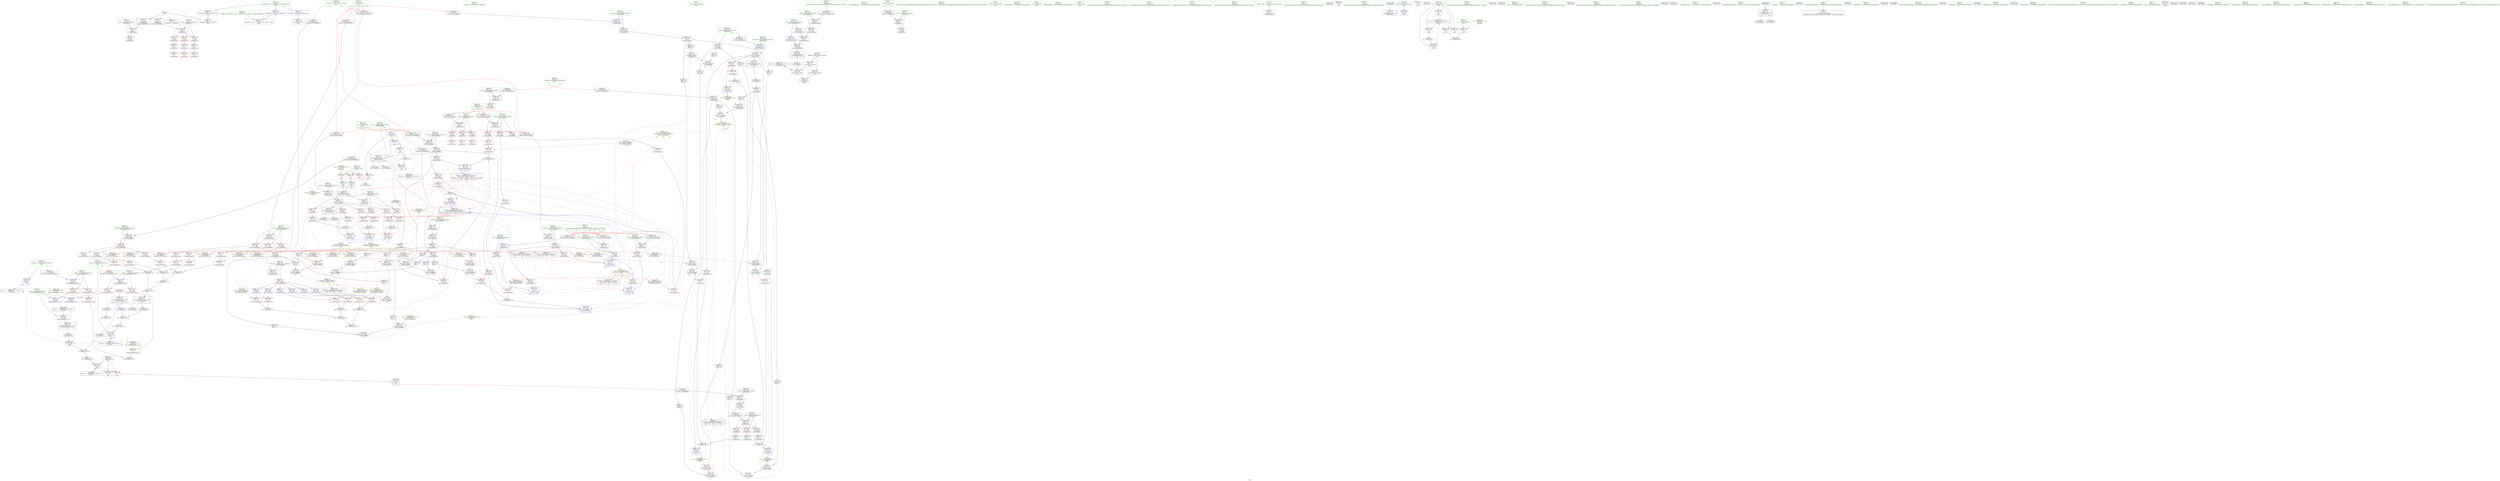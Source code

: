 digraph "SVFG" {
	label="SVFG";

	Node0x55d072ff0e20 [shape=record,color=grey,label="{NodeID: 0\nNullPtr}"];
	Node0x55d072ff0e20 -> Node0x55d07300c100[style=solid];
	Node0x55d072ff0e20 -> Node0x55d07300c200[style=solid];
	Node0x55d072ff0e20 -> Node0x55d07300c2d0[style=solid];
	Node0x55d072ff0e20 -> Node0x55d073019010[style=solid];
	Node0x55d073018b00 [shape=record,color=red,label="{NodeID: 277\n567\<--566\ndummyVal\<--offset_2\n_ZN4vectmlEd\n}"];
	Node0x55d073018b00 -> Node0x55d07301ba80[style=solid];
	Node0x55d073009890 [shape=record,color=black,label="{NodeID: 111\n471\<--469\n\<--call\n_ZN4vectplERKS_\n}"];
	Node0x55d073009890 -> Node0x55d073011310[style=solid];
	Node0x55d073009890 -> Node0x55d0730113e0[style=solid];
	Node0x55d073009890 -> Node0x55d0730114b0[style=solid];
	Node0x55d07303e680 [shape=record,color=black,label="{NodeID: 554\nMR_24V_2 = PHI(MR_24V_4, MR_24V_1, )\npts\{134 \}\n}"];
	Node0x55d07303e680 -> Node0x55d073019860[style=dashed];
	Node0x55d07303e680 -> Node0x55d07303e680[style=dashed];
	Node0x55d07300df70 [shape=record,color=red,label="{NodeID: 222\n303\<--302\n\<--y3\n_ZN4vectpLERKS_\n}"];
	Node0x55d07300df70 -> Node0x55d0730285d0[style=solid];
	Node0x55d07300a480 [shape=record,color=green,label="{NodeID: 56\n215\<--216\n_ZNSolsEi\<--_ZNSolsEi_field_insensitive\n}"];
	Node0x55d07307b870 [shape=record,color=black,label="{NodeID: 831\n257 = PHI(154, 154, 154, )\n2nd arg _ZN4vectC2Eeee }"];
	Node0x55d07307b870 -> Node0x55d073019d40[style=solid];
	Node0x55d07301b8e0 [shape=record,color=blue, style = dotted,label="{NodeID: 333\n559\<--561\noffset_0\<--dummyVal\n_ZN4vectmlEd\n|{<s0>46|<s1>46}}"];
	Node0x55d07301b8e0:s0 -> Node0x55d073018210[style=dashed,color=red];
	Node0x55d07301b8e0:s1 -> Node0x55d07301bf60[style=dashed,color=red];
	Node0x55d073011170 [shape=record,color=purple,label="{NodeID: 167\n553\<--470\noffset_1\<--\n}"];
	Node0x55d073011170 -> Node0x55d07301b5a0[style=solid];
	Node0x55d073006850 [shape=record,color=green,label="{NodeID: 1\n7\<--1\n__dso_handle\<--dummyObj\nGlob }"];
	Node0x55d07301ec40 [shape=record,color=yellow,style=double,label="{NodeID: 776\n28V_6 = CSCHI(MR_28V_4)\npts\{1240000 1240001 1240002 \}\nCS[]|{|<s1>25|<s2>25|<s3>25|<s4>35|<s5>35|<s6>35}}"];
	Node0x55d07301ec40 -> Node0x55d07303f080[style=dashed];
	Node0x55d07301ec40:s1 -> Node0x55d0730470a0[style=dashed,color=red];
	Node0x55d07301ec40:s2 -> Node0x55d073047610[style=dashed,color=red];
	Node0x55d07301ec40:s3 -> Node0x55d073047720[style=dashed,color=red];
	Node0x55d07301ec40:s4 -> Node0x55d073046100[style=dashed,color=red];
	Node0x55d07301ec40:s5 -> Node0x55d0730461e0[style=dashed,color=red];
	Node0x55d07301ec40:s6 -> Node0x55d0730462c0[style=dashed,color=red];
	Node0x55d073018bd0 [shape=record,color=red,label="{NodeID: 278\n570\<--569\ndummyVal\<--offset_0\n_ZN4vectmlEd\n}"];
	Node0x55d073018bd0 -> Node0x55d07301bb50[style=solid];
	Node0x55d073009960 [shape=record,color=black,label="{NodeID: 112\n494\<--475\n\<--agg.result\n_ZN4vectmlEd\n}"];
	Node0x55d073009960 -> Node0x55d073011a60[style=solid];
	Node0x55d073009960 -> Node0x55d073011b30[style=solid];
	Node0x55d073009960 -> Node0x55d073011c00[style=solid];
	Node0x55d07303eb80 [shape=record,color=black,label="{NodeID: 555\nMR_26V_2 = PHI(MR_26V_3, MR_26V_1, )\npts\{1360000 \}\n}"];
	Node0x55d07303eb80 -> Node0x55d073019a00[style=dashed];
	Node0x55d07300e040 [shape=record,color=red,label="{NodeID: 223\n308\<--307\n\<--z\n_ZN4vectpLERKS_\n}"];
	Node0x55d07300e040 -> Node0x55d073027fd0[style=solid];
	Node0x55d07300a580 [shape=record,color=green,label="{NodeID: 57\n221\<--222\n_ZSt12setprecisioni\<--_ZSt12setprecisioni_field_insensitive\n}"];
	Node0x55d07307ba30 [shape=record,color=black,label="{NodeID: 832\n258 = PHI(154, 154, 154, )\n3rd arg _ZN4vectC2Eeee }"];
	Node0x55d07307ba30 -> Node0x55d073019e10[style=solid];
	Node0x55d07301b9b0 [shape=record,color=blue, style = dotted,label="{NodeID: 334\n562\<--564\noffset_1\<--dummyVal\n_ZN4vectmlEd\n|{<s0>46|<s1>46}}"];
	Node0x55d07301b9b0:s0 -> Node0x55d0730182e0[style=dashed,color=red];
	Node0x55d07301b9b0:s1 -> Node0x55d07301c030[style=dashed,color=red];
	Node0x55d073011240 [shape=record,color=purple,label="{NodeID: 168\n556\<--470\noffset_2\<--\n}"];
	Node0x55d073011240 -> Node0x55d07301b670[style=solid];
	Node0x55d0730068e0 [shape=record,color=green,label="{NodeID: 2\n8\<--1\n_ZSt3cin\<--dummyObj\nGlob |{<s0>18|<s1>20}}"];
	Node0x55d0730068e0:s0 -> Node0x55d07307b0b0[style=solid,color=red];
	Node0x55d0730068e0:s1 -> Node0x55d07307b0b0[style=solid,color=red];
	Node0x55d07301eda0 [shape=record,color=yellow,style=double,label="{NodeID: 777\n30V_6 = CSCHI(MR_30V_4)\npts\{1260000 1260001 1260002 \}\nCS[]|{|<s1>24|<s2>24|<s3>24|<s4>25|<s5>25|<s6>25|<s7>26|<s8>26|<s9>26|<s10>28|<s11>28|<s12>28|<s13>34|<s14>34|<s15>34}}"];
	Node0x55d07301eda0 -> Node0x55d07303f580[style=dashed];
	Node0x55d07301eda0:s1 -> Node0x55d073046d70[style=dashed,color=red];
	Node0x55d07301eda0:s2 -> Node0x55d073046e80[style=dashed,color=red];
	Node0x55d07301eda0:s3 -> Node0x55d073046f90[style=dashed,color=red];
	Node0x55d07301eda0:s4 -> Node0x55d0730471b0[style=dashed,color=red];
	Node0x55d07301eda0:s5 -> Node0x55d073047290[style=dashed,color=red];
	Node0x55d07301eda0:s6 -> Node0x55d073047370[style=dashed,color=red];
	Node0x55d07301eda0:s7 -> Node0x55d073046d70[style=dashed,color=red];
	Node0x55d07301eda0:s8 -> Node0x55d073046e80[style=dashed,color=red];
	Node0x55d07301eda0:s9 -> Node0x55d073046f90[style=dashed,color=red];
	Node0x55d07301eda0:s10 -> Node0x55d073046d70[style=dashed,color=red];
	Node0x55d07301eda0:s11 -> Node0x55d073046e80[style=dashed,color=red];
	Node0x55d07301eda0:s12 -> Node0x55d073046f90[style=dashed,color=red];
	Node0x55d07301eda0:s13 -> Node0x55d0730479f0[style=dashed,color=red];
	Node0x55d07301eda0:s14 -> Node0x55d073047ad0[style=dashed,color=red];
	Node0x55d07301eda0:s15 -> Node0x55d073047bb0[style=dashed,color=red];
	Node0x55d073018ca0 [shape=record,color=red,label="{NodeID: 279\n573\<--572\ndummyVal\<--offset_1\n_ZN4vectmlEd\n}"];
	Node0x55d073018ca0 -> Node0x55d07301bc20[style=solid];
	Node0x55d073009a30 [shape=record,color=black,label="{NodeID: 113\n488\<--482\n\<--ref.tmp\n_ZN4vectmlEd\n}"];
	Node0x55d073009a30 -> Node0x55d073011580[style=solid];
	Node0x55d073009a30 -> Node0x55d073011650[style=solid];
	Node0x55d073009a30 -> Node0x55d073011720[style=solid];
	Node0x55d07303f080 [shape=record,color=black,label="{NodeID: 556\nMR_28V_2 = PHI(MR_28V_6, MR_28V_1, )\npts\{1240000 1240001 1240002 \}\n|{<s0>14|<s1>14|<s2>14}}"];
	Node0x55d07303f080:s0 -> Node0x55d073019ee0[style=dashed,color=red];
	Node0x55d07303f080:s1 -> Node0x55d073019fb0[style=dashed,color=red];
	Node0x55d07303f080:s2 -> Node0x55d07301a080[style=dashed,color=red];
	Node0x55d07300e110 [shape=record,color=red,label="{NodeID: 224\n310\<--309\n\<--z5\n_ZN4vectpLERKS_\n}"];
	Node0x55d07300e110 -> Node0x55d073027fd0[style=solid];
	Node0x55d07300a680 [shape=record,color=green,label="{NodeID: 58\n228\<--229\n_ZStlsIcSt11char_traitsIcEERSt13basic_ostreamIT_T0_ES6_St13_Setprecision\<--_ZStlsIcSt11char_traitsIcEERSt13basic_ostreamIT_T0_ES6_St13_Setprecision_field_insensitive\n}"];
	Node0x55d07307bbf0 [shape=record,color=black,label="{NodeID: 833\n371 = PHI(131, )\n0th arg _ZSt3maxIeERKT_S2_S2_ }"];
	Node0x55d07307bbf0 -> Node0x55d07301aa40[style=solid];
	Node0x55d07301ba80 [shape=record,color=blue, style = dotted,label="{NodeID: 335\n565\<--567\noffset_2\<--dummyVal\n_ZN4vectmlEd\n|{<s0>46|<s1>46}}"];
	Node0x55d07301ba80:s0 -> Node0x55d0730183b0[style=dashed,color=red];
	Node0x55d07301ba80:s1 -> Node0x55d07301c100[style=dashed,color=red];
	Node0x55d073011310 [shape=record,color=purple,label="{NodeID: 169\n551\<--471\noffset_0\<--\n}"];
	Node0x55d073011310 -> Node0x55d0730186f0[style=solid];
	Node0x55d073006970 [shape=record,color=green,label="{NodeID: 3\n9\<--1\n_ZSt4cout\<--dummyObj\nGlob }"];
	Node0x55d07301ef00 [shape=record,color=yellow,style=double,label="{NodeID: 778\n34V_3 = CSCHI(MR_34V_2)\npts\{1380000 1380001 1380002 \}\nCS[]|{|<s1>36|<s2>36|<s3>36}}"];
	Node0x55d07301ef00 -> Node0x55d07303ff80[style=dashed];
	Node0x55d07301ef00:s1 -> Node0x55d073046d70[style=dashed,color=red];
	Node0x55d07301ef00:s2 -> Node0x55d073046e80[style=dashed,color=red];
	Node0x55d07301ef00:s3 -> Node0x55d073046f90[style=dashed,color=red];
	Node0x55d073018d70 [shape=record,color=red,label="{NodeID: 280\n576\<--575\ndummyVal\<--offset_2\n_ZN4vectmlEd\n}"];
	Node0x55d073018d70 -> Node0x55d07301bcf0[style=solid];
	Node0x55d073009b00 [shape=record,color=black,label="{NodeID: 114\n489\<--486\n\<--this1\n_ZN4vectmlEd\n}"];
	Node0x55d073009b00 -> Node0x55d0730117f0[style=solid];
	Node0x55d073009b00 -> Node0x55d0730118c0[style=solid];
	Node0x55d073009b00 -> Node0x55d073011990[style=solid];
	Node0x55d07303f580 [shape=record,color=black,label="{NodeID: 557\nMR_30V_2 = PHI(MR_30V_6, MR_30V_1, )\npts\{1260000 1260001 1260002 \}\n|{<s0>15|<s1>15|<s2>15}}"];
	Node0x55d07303f580:s0 -> Node0x55d073019ee0[style=dashed,color=red];
	Node0x55d07303f580:s1 -> Node0x55d073019fb0[style=dashed,color=red];
	Node0x55d07303f580:s2 -> Node0x55d07301a080[style=dashed,color=red];
	Node0x55d07300e1e0 [shape=record,color=red,label="{NodeID: 225\n323\<--317\nthis1\<--this.addr\n_ZN4vectdVEd\n}"];
	Node0x55d07300e1e0 -> Node0x55d073008fa0[style=solid];
	Node0x55d07300e1e0 -> Node0x55d07300fdf0[style=solid];
	Node0x55d07300e1e0 -> Node0x55d07300fec0[style=solid];
	Node0x55d07300e1e0 -> Node0x55d07300ff90[style=solid];
	Node0x55d07300a780 [shape=record,color=green,label="{NodeID: 59\n233\<--234\n_ZN4vectmlEd\<--_ZN4vectmlEd_field_insensitive\n}"];
	Node0x55d07307bd00 [shape=record,color=black,label="{NodeID: 834\n372 = PHI(133, )\n1st arg _ZSt3maxIeERKT_S2_S2_ }"];
	Node0x55d07307bd00 -> Node0x55d07301ab10[style=solid];
	Node0x55d07301bb50 [shape=record,color=blue, style = dotted,label="{NodeID: 336\n568\<--570\noffset_0\<--dummyVal\n_ZN4vectmlEd\n|{<s0>34}}"];
	Node0x55d07301bb50:s0 -> Node0x55d07301e560[style=dashed,color=blue];
	Node0x55d0730113e0 [shape=record,color=purple,label="{NodeID: 170\n554\<--471\noffset_1\<--\n}"];
	Node0x55d0730113e0 -> Node0x55d0730187c0[style=solid];
	Node0x55d073006a00 [shape=record,color=green,label="{NodeID: 4\n10\<--1\n.str\<--dummyObj\nGlob }"];
	Node0x55d07301f060 [shape=record,color=yellow,style=double,label="{NodeID: 779\n130V_3 = CSCHI(MR_130V_2)\npts\{4570000 \}\nCS[]}"];
	Node0x55d07301f060 -> Node0x55d0730186f0[style=dashed];
	Node0x55d073018e40 [shape=record,color=blue,label="{NodeID: 281\n538\<--15\nllvm.global_ctors_0\<--\nGlob }"];
	Node0x55d073009bd0 [shape=record,color=black,label="{NodeID: 115\n495\<--491\n\<--call\n_ZN4vectmlEd\n}"];
	Node0x55d073009bd0 -> Node0x55d073011cd0[style=solid];
	Node0x55d073009bd0 -> Node0x55d073011da0[style=solid];
	Node0x55d073009bd0 -> Node0x55d073011e70[style=solid];
	Node0x55d07303fa80 [shape=record,color=black,label="{NodeID: 558\nMR_32V_2 = PHI(MR_32V_3, MR_32V_1, )\npts\{1280000 1280001 1280002 \}\n|{<s0>16|<s1>16|<s2>16}}"];
	Node0x55d07303fa80:s0 -> Node0x55d073019ee0[style=dashed,color=red];
	Node0x55d07303fa80:s1 -> Node0x55d073019fb0[style=dashed,color=red];
	Node0x55d07303fa80:s2 -> Node0x55d07301a080[style=dashed,color=red];
	Node0x55d07300e2b0 [shape=record,color=red,label="{NodeID: 226\n324\<--319\n\<--d.addr\n_ZN4vectdVEd\n}"];
	Node0x55d07300e2b0 -> Node0x55d073009070[style=solid];
	Node0x55d07300a880 [shape=record,color=green,label="{NodeID: 60\n236\<--237\n_ZN4vectplERKS_\<--_ZN4vectplERKS__field_insensitive\n}"];
	Node0x55d07307be10 [shape=record,color=black,label="{NodeID: 835\n506 = PHI(482, )\n0th arg _ZN4vectmLEd }"];
	Node0x55d07307be10 -> Node0x55d07301bdc0[style=solid];
	Node0x55d07301bc20 [shape=record,color=blue, style = dotted,label="{NodeID: 337\n571\<--573\noffset_1\<--dummyVal\n_ZN4vectmlEd\n|{<s0>34}}"];
	Node0x55d07301bc20:s0 -> Node0x55d07301e560[style=dashed,color=blue];
	Node0x55d0730114b0 [shape=record,color=purple,label="{NodeID: 171\n557\<--471\noffset_2\<--\n}"];
	Node0x55d0730114b0 -> Node0x55d073018890[style=solid];
	Node0x55d073006a90 [shape=record,color=green,label="{NodeID: 5\n12\<--1\n.str.1\<--dummyObj\nGlob }"];
	Node0x55d07301f1c0 [shape=record,color=yellow,style=double,label="{NodeID: 780\n132V_3 = CSCHI(MR_132V_2)\npts\{4570001 \}\nCS[]}"];
	Node0x55d07301f1c0 -> Node0x55d0730187c0[style=dashed];
	Node0x55d073018f10 [shape=record,color=blue,label="{NodeID: 282\n539\<--16\nllvm.global_ctors_1\<--_GLOBAL__sub_I_ulzha_1_1.cpp\nGlob }"];
	Node0x55d07300e770 [shape=record,color=black,label="{NodeID: 116\n505\<--514\n_ZN4vectmLEd_ret\<--this1\n_ZN4vectmLEd\n|{<s0>46}}"];
	Node0x55d07300e770:s0 -> Node0x55d07307a7d0[style=solid,color=blue];
	Node0x55d07303ff80 [shape=record,color=black,label="{NodeID: 559\nMR_34V_2 = PHI(MR_34V_3, MR_34V_1, )\npts\{1380000 1380001 1380002 \}\n|{<s0>35|<s1>35|<s2>35}}"];
	Node0x55d07303ff80:s0 -> Node0x55d07301b4d0[style=dashed,color=red];
	Node0x55d07303ff80:s1 -> Node0x55d07301b5a0[style=dashed,color=red];
	Node0x55d07303ff80:s2 -> Node0x55d07301b670[style=dashed,color=red];
	Node0x55d07300e380 [shape=record,color=red,label="{NodeID: 227\n330\<--319\n\<--d.addr\n_ZN4vectdVEd\n}"];
	Node0x55d07300e380 -> Node0x55d073009140[style=solid];
	Node0x55d07300a980 [shape=record,color=green,label="{NodeID: 61\n259\<--260\nthis.addr\<--this.addr_field_insensitive\n_ZN4vectC2Eeee\n}"];
	Node0x55d07300a980 -> Node0x55d07300d680[style=solid];
	Node0x55d07300a980 -> Node0x55d073019ba0[style=solid];
	Node0x55d07307bf20 [shape=record,color=black,label="{NodeID: 836\n507 = PHI(487, )\n1st arg _ZN4vectmLEd }"];
	Node0x55d07307bf20 -> Node0x55d07301be90[style=solid];
	Node0x55d07301bcf0 [shape=record,color=blue, style = dotted,label="{NodeID: 338\n574\<--576\noffset_2\<--dummyVal\n_ZN4vectmlEd\n|{<s0>34}}"];
	Node0x55d07301bcf0:s0 -> Node0x55d07301e560[style=dashed,color=blue];
	Node0x55d073011580 [shape=record,color=purple,label="{NodeID: 172\n559\<--488\noffset_0\<--\n}"];
	Node0x55d073011580 -> Node0x55d07301b8e0[style=solid];
	Node0x55d073006b20 [shape=record,color=green,label="{NodeID: 6\n15\<--1\n\<--dummyObj\nCan only get source location for instruction, argument, global var or function.}"];
	Node0x55d07301f2a0 [shape=record,color=yellow,style=double,label="{NodeID: 781\n134V_3 = CSCHI(MR_134V_2)\npts\{4570002 \}\nCS[]}"];
	Node0x55d07301f2a0 -> Node0x55d073018890[style=dashed];
	Node0x55d073019010 [shape=record,color=blue, style = dotted,label="{NodeID: 283\n540\<--3\nllvm.global_ctors_2\<--dummyVal\nGlob }"];
	Node0x55d07300e840 [shape=record,color=black,label="{NodeID: 117\n516\<--515\nconv\<--\n_ZN4vectmLEd\n}"];
	Node0x55d07300e840 -> Node0x55d073027850[style=solid];
	Node0x55d073040480 [shape=record,color=black,label="{NodeID: 560\nMR_36V_2 = PHI(MR_36V_3, MR_36V_1, )\npts\{1400000 1400001 1400002 \}\n|{<s0>34|<s1>34|<s2>34}}"];
	Node0x55d073040480:s0 -> Node0x55d07301bb50[style=dashed,color=red];
	Node0x55d073040480:s1 -> Node0x55d07301bc20[style=dashed,color=red];
	Node0x55d073040480:s2 -> Node0x55d07301bcf0[style=dashed,color=red];
	Node0x55d07300e450 [shape=record,color=red,label="{NodeID: 228\n336\<--319\n\<--d.addr\n_ZN4vectdVEd\n}"];
	Node0x55d07300e450 -> Node0x55d073009210[style=solid];
	Node0x55d07300aa50 [shape=record,color=green,label="{NodeID: 62\n261\<--262\nx.addr\<--x.addr_field_insensitive\n_ZN4vectC2Eeee\n}"];
	Node0x55d07300aa50 -> Node0x55d07300d750[style=solid];
	Node0x55d07300aa50 -> Node0x55d073019c70[style=solid];
	Node0x55d07307c030 [shape=record,color=black,label="{NodeID: 837\n449 = PHI(137, )\n0th arg _ZN4vectplERKS_ }"];
	Node0x55d07307c030 -> Node0x55d073009620[style=solid];
	Node0x55d07301bdc0 [shape=record,color=blue,label="{NodeID: 339\n508\<--506\nthis.addr\<--this\n_ZN4vectmLEd\n}"];
	Node0x55d07301bdc0 -> Node0x55d073017ed0[style=dashed];
	Node0x55d073011650 [shape=record,color=purple,label="{NodeID: 173\n562\<--488\noffset_1\<--\n}"];
	Node0x55d073011650 -> Node0x55d07301b9b0[style=solid];
	Node0x55d073006bb0 [shape=record,color=green,label="{NodeID: 7\n81\<--1\n\<--dummyObj\nCan only get source location for instruction, argument, global var or function.}"];
	Node0x55d07301f380 [shape=record,color=yellow,style=double,label="{NodeID: 782\n150V_3 = CSCHI(MR_150V_2)\npts\{4830000 \}\nCS[]}"];
	Node0x55d07301f380 -> Node0x55d073018bd0[style=dashed];
	Node0x55d073019110 [shape=record,color=blue,label="{NodeID: 284\n46\<--44\ns.addr\<--s\n_ZrsRSiR4vect\n}"];
	Node0x55d073019110 -> Node0x55d0730121b0[style=dashed];
	Node0x55d07300e910 [shape=record,color=black,label="{NodeID: 118\n522\<--521\nconv2\<--\n_ZN4vectmLEd\n}"];
	Node0x55d07300e910 -> Node0x55d0730279d0[style=solid];
	Node0x55d073040980 [shape=record,color=black,label="{NodeID: 561\nMR_88V_3 = PHI(MR_88V_4, MR_88V_2, )\npts\{374 \}\n}"];
	Node0x55d073040980 -> Node0x55d073016c20[style=dashed];
	Node0x55d07300e520 [shape=record,color=red,label="{NodeID: 229\n327\<--326\n\<--x\n_ZN4vectdVEd\n}"];
	Node0x55d07300e520 -> Node0x55d0730288d0[style=solid];
	Node0x55d07300ab20 [shape=record,color=green,label="{NodeID: 63\n263\<--264\ny.addr\<--y.addr_field_insensitive\n_ZN4vectC2Eeee\n}"];
	Node0x55d07300ab20 -> Node0x55d07300d820[style=solid];
	Node0x55d07300ab20 -> Node0x55d073019d40[style=solid];
	Node0x55d07307c140 [shape=record,color=black,label="{NodeID: 838\n450 = PHI(123, )\n1st arg _ZN4vectplERKS_ }"];
	Node0x55d07307c140 -> Node0x55d07301b0c0[style=solid];
	Node0x55d07301be90 [shape=record,color=blue,label="{NodeID: 340\n510\<--507\nd.addr\<--d\n_ZN4vectmLEd\n}"];
	Node0x55d07301be90 -> Node0x55d073017fa0[style=dashed];
	Node0x55d07301be90 -> Node0x55d073018070[style=dashed];
	Node0x55d07301be90 -> Node0x55d073018140[style=dashed];
	Node0x55d073011720 [shape=record,color=purple,label="{NodeID: 174\n565\<--488\noffset_2\<--\n}"];
	Node0x55d073011720 -> Node0x55d07301ba80[style=solid];
	Node0x55d073006c40 [shape=record,color=green,label="{NodeID: 8\n91\<--1\n\<--dummyObj\nCan only get source location for instruction, argument, global var or function.}"];
	Node0x55d07301f4e0 [shape=record,color=yellow,style=double,label="{NodeID: 783\n152V_3 = CSCHI(MR_152V_2)\npts\{4830001 \}\nCS[]}"];
	Node0x55d07301f4e0 -> Node0x55d073018ca0[style=dashed];
	Node0x55d073046100 [shape=record,color=yellow,style=double,label="{NodeID: 617\n98V_1 = ENCHI(MR_98V_0)\npts\{1240000 \}\nFun[_ZN4vectplERKS_]}"];
	Node0x55d073046100 -> Node0x55d073018480[style=dashed];
	Node0x55d073046100 -> Node0x55d0730186f0[style=dashed];
	Node0x55d0730191e0 [shape=record,color=blue,label="{NodeID: 285\n48\<--45\nv.addr\<--v\n_ZrsRSiR4vect\n}"];
	Node0x55d0730191e0 -> Node0x55d073012280[style=dashed];
	Node0x55d0730191e0 -> Node0x55d073012350[style=dashed];
	Node0x55d0730191e0 -> Node0x55d073012420[style=dashed];
	Node0x55d07300e9e0 [shape=record,color=black,label="{NodeID: 119\n528\<--527\nconv4\<--\n_ZN4vectmLEd\n}"];
	Node0x55d07300e9e0 -> Node0x55d073027cd0[style=solid];
	Node0x55d07300e5f0 [shape=record,color=red,label="{NodeID: 230\n333\<--332\n\<--y\n_ZN4vectdVEd\n}"];
	Node0x55d07300e5f0 -> Node0x55d073028150[style=solid];
	Node0x55d07300abf0 [shape=record,color=green,label="{NodeID: 64\n265\<--266\nz.addr\<--z.addr_field_insensitive\n_ZN4vectC2Eeee\n}"];
	Node0x55d07300abf0 -> Node0x55d07300d8f0[style=solid];
	Node0x55d07300abf0 -> Node0x55d073019e10[style=solid];
	Node0x55d07307c250 [shape=record,color=black,label="{NodeID: 839\n451 = PHI(139, )\n2nd arg _ZN4vectplERKS_ }"];
	Node0x55d07307c250 -> Node0x55d07301b190[style=solid];
	Node0x55d07301bf60 [shape=record,color=blue,label="{NodeID: 341\n517\<--519\nx\<--mul\n_ZN4vectmLEd\n|{<s0>46}}"];
	Node0x55d07301bf60:s0 -> Node0x55d07301f380[style=dashed,color=blue];
	Node0x55d0730117f0 [shape=record,color=purple,label="{NodeID: 175\n560\<--489\noffset_0\<--\n}"];
	Node0x55d0730117f0 -> Node0x55d073018960[style=solid];
	Node0x55d073006cd0 [shape=record,color=green,label="{NodeID: 9\n102\<--1\n\<--dummyObj\nCan only get source location for instruction, argument, global var or function.}"];
	Node0x55d07301f5c0 [shape=record,color=yellow,style=double,label="{NodeID: 784\n154V_3 = CSCHI(MR_154V_2)\npts\{4830002 \}\nCS[]}"];
	Node0x55d07301f5c0 -> Node0x55d073018d70[style=dashed];
	Node0x55d0730461e0 [shape=record,color=yellow,style=double,label="{NodeID: 618\n100V_1 = ENCHI(MR_100V_0)\npts\{1240001 \}\nFun[_ZN4vectplERKS_]}"];
	Node0x55d0730461e0 -> Node0x55d073018550[style=dashed];
	Node0x55d0730461e0 -> Node0x55d0730187c0[style=dashed];
	Node0x55d0730192b0 [shape=record,color=blue,label="{NodeID: 286\n73\<--71\ns.addr\<--s\n_ZlsRSoR4vect\n}"];
	Node0x55d0730192b0 -> Node0x55d0730124f0[style=dashed];
	Node0x55d07300eab0 [shape=record,color=purple,label="{NodeID: 120\n25\<--4\n\<--_ZStL8__ioinit\n__cxx_global_var_init\n}"];
	Node0x55d073041380 [shape=record,color=black,label="{NodeID: 563\nMR_28V_4 = PHI(MR_28V_5, MR_28V_3, )\npts\{1240000 1240001 1240002 \}\n|{<s0>19|<s1>19|<s2>19|<s3>19|<s4>19|<s5>19|<s6>22|<s7>22|<s8>22|<s9>22|<s10>22|<s11>22}}"];
	Node0x55d073041380:s0 -> Node0x55d07300ddd0[style=dashed,color=red];
	Node0x55d073041380:s1 -> Node0x55d07300df70[style=dashed,color=red];
	Node0x55d073041380:s2 -> Node0x55d07300e110[style=dashed,color=red];
	Node0x55d073041380:s3 -> Node0x55d07301a2f0[style=dashed,color=red];
	Node0x55d073041380:s4 -> Node0x55d07301a3c0[style=dashed,color=red];
	Node0x55d073041380:s5 -> Node0x55d07301a490[style=dashed,color=red];
	Node0x55d073041380:s6 -> Node0x55d07300e520[style=dashed,color=red];
	Node0x55d073041380:s7 -> Node0x55d07300e5f0[style=dashed,color=red];
	Node0x55d073041380:s8 -> Node0x55d0730165e0[style=dashed,color=red];
	Node0x55d073041380:s9 -> Node0x55d07301a700[style=dashed,color=red];
	Node0x55d073041380:s10 -> Node0x55d07301a7d0[style=dashed,color=red];
	Node0x55d073041380:s11 -> Node0x55d07301a8a0[style=dashed,color=red];
	Node0x55d0730165e0 [shape=record,color=red,label="{NodeID: 231\n339\<--338\n\<--z\n_ZN4vectdVEd\n}"];
	Node0x55d0730165e0 -> Node0x55d073028bd0[style=solid];
	Node0x55d07300acc0 [shape=record,color=green,label="{NodeID: 65\n285\<--286\nthis.addr\<--this.addr_field_insensitive\n_ZN4vectpLERKS_\n}"];
	Node0x55d07300acc0 -> Node0x55d07300d9c0[style=solid];
	Node0x55d07300acc0 -> Node0x55d07301a150[style=solid];
	Node0x55d07307c390 [shape=record,color=black,label="{NodeID: 840\n344 = PHI(125, 125, 125, 137, )\n0th arg _ZN4vect4normEv }"];
	Node0x55d07307c390 -> Node0x55d07301a970[style=solid];
	Node0x55d07301c030 [shape=record,color=blue,label="{NodeID: 342\n523\<--525\ny\<--mul3\n_ZN4vectmLEd\n|{<s0>46}}"];
	Node0x55d07301c030:s0 -> Node0x55d07301f4e0[style=dashed,color=blue];
	Node0x55d0730118c0 [shape=record,color=purple,label="{NodeID: 176\n563\<--489\noffset_1\<--\n}"];
	Node0x55d0730118c0 -> Node0x55d073018a30[style=solid];
	Node0x55d073006d60 [shape=record,color=green,label="{NodeID: 10\n142\<--1\n\<--dummyObj\nCan only get source location for instruction, argument, global var or function.}"];
	Node0x55d073072760 [shape=record,color=black,label="{NodeID: 785\n100 = PHI()\n}"];
	Node0x55d0730462c0 [shape=record,color=yellow,style=double,label="{NodeID: 619\n102V_1 = ENCHI(MR_102V_0)\npts\{1240002 \}\nFun[_ZN4vectplERKS_]}"];
	Node0x55d0730462c0 -> Node0x55d073018620[style=dashed];
	Node0x55d0730462c0 -> Node0x55d073018890[style=dashed];
	Node0x55d073019380 [shape=record,color=blue,label="{NodeID: 287\n75\<--72\nv.addr\<--v\n_ZlsRSoR4vect\n}"];
	Node0x55d073019380 -> Node0x55d07300c710[style=dashed];
	Node0x55d073019380 -> Node0x55d07300c7e0[style=dashed];
	Node0x55d073019380 -> Node0x55d07300c8b0[style=dashed];
	Node0x55d07300eb80 [shape=record,color=purple,label="{NodeID: 121\n209\<--10\n\<--.str\nmain\n}"];
	Node0x55d073041880 [shape=record,color=black,label="{NodeID: 564\nMR_30V_4 = PHI(MR_30V_5, MR_30V_3, )\npts\{1260000 1260001 1260002 \}\n|{<s0>21|<s1>21|<s2>21|<s3>21|<s4>21|<s5>21|<s6>23|<s7>23|<s8>23|<s9>23|<s10>23|<s11>23}}"];
	Node0x55d073041880:s0 -> Node0x55d07300ddd0[style=dashed,color=red];
	Node0x55d073041880:s1 -> Node0x55d07300df70[style=dashed,color=red];
	Node0x55d073041880:s2 -> Node0x55d07300e110[style=dashed,color=red];
	Node0x55d073041880:s3 -> Node0x55d07301a2f0[style=dashed,color=red];
	Node0x55d073041880:s4 -> Node0x55d07301a3c0[style=dashed,color=red];
	Node0x55d073041880:s5 -> Node0x55d07301a490[style=dashed,color=red];
	Node0x55d073041880:s6 -> Node0x55d07300e520[style=dashed,color=red];
	Node0x55d073041880:s7 -> Node0x55d07300e5f0[style=dashed,color=red];
	Node0x55d073041880:s8 -> Node0x55d0730165e0[style=dashed,color=red];
	Node0x55d073041880:s9 -> Node0x55d07301a700[style=dashed,color=red];
	Node0x55d073041880:s10 -> Node0x55d07301a7d0[style=dashed,color=red];
	Node0x55d073041880:s11 -> Node0x55d07301a8a0[style=dashed,color=red];
	Node0x55d073016670 [shape=record,color=red,label="{NodeID: 232\n348\<--345\nthis1\<--this.addr\n_ZN4vect4normEv\n}"];
	Node0x55d073016670 -> Node0x55d073010060[style=solid];
	Node0x55d073016670 -> Node0x55d073010130[style=solid];
	Node0x55d073016670 -> Node0x55d073010200[style=solid];
	Node0x55d073016670 -> Node0x55d0730102d0[style=solid];
	Node0x55d073016670 -> Node0x55d0730103a0[style=solid];
	Node0x55d073016670 -> Node0x55d073010470[style=solid];
	Node0x55d07300ad90 [shape=record,color=green,label="{NodeID: 66\n287\<--288\nv2.addr\<--v2.addr_field_insensitive\n_ZN4vectpLERKS_\n}"];
	Node0x55d07300ad90 -> Node0x55d07300da90[style=solid];
	Node0x55d07300ad90 -> Node0x55d07300db60[style=solid];
	Node0x55d07300ad90 -> Node0x55d07300dc30[style=solid];
	Node0x55d07300ad90 -> Node0x55d07301a220[style=solid];
	Node0x55d07307c740 [shape=record,color=black,label="{NodeID: 841\n396 = PHI(123, )\n0th arg _ZN4vect3dotERKS_ }"];
	Node0x55d07307c740 -> Node0x55d07301ad80[style=solid];
	Node0x55d07301c100 [shape=record,color=blue,label="{NodeID: 343\n529\<--531\nz\<--mul5\n_ZN4vectmLEd\n|{<s0>46}}"];
	Node0x55d07301c100:s0 -> Node0x55d07301f5c0[style=dashed,color=blue];
	Node0x55d073011990 [shape=record,color=purple,label="{NodeID: 177\n566\<--489\noffset_2\<--\n}"];
	Node0x55d073011990 -> Node0x55d073018b00[style=solid];
	Node0x55d073006df0 [shape=record,color=green,label="{NodeID: 11\n147\<--1\n\<--dummyObj\nCan only get source location for instruction, argument, global var or function.}"];
	Node0x55d073072690 [shape=record,color=black,label="{NodeID: 786\n101 = PHI()\n}"];
	Node0x55d073072690 -> Node0x55d07300c570[style=solid];
	Node0x55d0730463a0 [shape=record,color=yellow,style=double,label="{NodeID: 620\n104V_1 = ENCHI(MR_104V_0)\npts\{1260000 \}\nFun[_ZN4vectplERKS_]}"];
	Node0x55d0730463a0 -> Node0x55d0730186f0[style=dashed];
	Node0x55d073019450 [shape=record,color=blue,label="{NodeID: 288\n113\<--142\nretval\<--\nmain\n}"];
	Node0x55d07300ec50 [shape=record,color=purple,label="{NodeID: 122\n217\<--12\n\<--.str.1\nmain\n}"];
	Node0x55d073016740 [shape=record,color=red,label="{NodeID: 233\n350\<--349\n\<--x\n_ZN4vect4normEv\n}"];
	Node0x55d073016740 -> Node0x55d073029650[style=solid];
	Node0x55d07300ae60 [shape=record,color=green,label="{NodeID: 67\n317\<--318\nthis.addr\<--this.addr_field_insensitive\n_ZN4vectdVEd\n}"];
	Node0x55d07300ae60 -> Node0x55d07300e1e0[style=solid];
	Node0x55d07300ae60 -> Node0x55d07301a560[style=solid];
	Node0x55d07307c850 [shape=record,color=black,label="{NodeID: 842\n397 = PHI(125, )\n1st arg _ZN4vect3dotERKS_ }"];
	Node0x55d07307c850 -> Node0x55d07301ae50[style=solid];
	Node0x55d073011a60 [shape=record,color=purple,label="{NodeID: 178\n568\<--494\noffset_0\<--\n}"];
	Node0x55d073011a60 -> Node0x55d07301bb50[style=solid];
	Node0x55d073006e80 [shape=record,color=green,label="{NodeID: 12\n154\<--1\n\<--dummyObj\nCan only get source location for instruction, argument, global var or function.|{<s0>14|<s1>14|<s2>14|<s3>15|<s4>15|<s5>15|<s6>16|<s7>16|<s8>16}}"];
	Node0x55d073006e80:s0 -> Node0x55d07307b6b0[style=solid,color=red];
	Node0x55d073006e80:s1 -> Node0x55d07307b870[style=solid,color=red];
	Node0x55d073006e80:s2 -> Node0x55d07307ba30[style=solid,color=red];
	Node0x55d073006e80:s3 -> Node0x55d07307b6b0[style=solid,color=red];
	Node0x55d073006e80:s4 -> Node0x55d07307b870[style=solid,color=red];
	Node0x55d073006e80:s5 -> Node0x55d07307ba30[style=solid,color=red];
	Node0x55d073006e80:s6 -> Node0x55d07307b6b0[style=solid,color=red];
	Node0x55d073006e80:s7 -> Node0x55d07307b870[style=solid,color=red];
	Node0x55d073006e80:s8 -> Node0x55d07307ba30[style=solid,color=red];
	Node0x55d073078240 [shape=record,color=black,label="{NodeID: 787\n26 = PHI()\n}"];
	Node0x55d073046480 [shape=record,color=yellow,style=double,label="{NodeID: 621\n106V_1 = ENCHI(MR_106V_0)\npts\{1260001 \}\nFun[_ZN4vectplERKS_]}"];
	Node0x55d073046480 -> Node0x55d0730187c0[style=dashed];
	Node0x55d073019520 [shape=record,color=blue,label="{NodeID: 289\n117\<--147\nit\<--\nmain\n}"];
	Node0x55d073019520 -> Node0x55d07303d280[style=dashed];
	Node0x55d07300ed20 [shape=record,color=purple,label="{NodeID: 123\n538\<--14\nllvm.global_ctors_0\<--llvm.global_ctors\nGlob }"];
	Node0x55d07300ed20 -> Node0x55d073018e40[style=solid];
	Node0x55d073016810 [shape=record,color=red,label="{NodeID: 234\n352\<--351\n\<--x2\n_ZN4vect4normEv\n}"];
	Node0x55d073016810 -> Node0x55d073029650[style=solid];
	Node0x55d07300af30 [shape=record,color=green,label="{NodeID: 68\n319\<--320\nd.addr\<--d.addr_field_insensitive\n_ZN4vectdVEd\n}"];
	Node0x55d07300af30 -> Node0x55d07300e2b0[style=solid];
	Node0x55d07300af30 -> Node0x55d07300e380[style=solid];
	Node0x55d07300af30 -> Node0x55d07300e450[style=solid];
	Node0x55d07300af30 -> Node0x55d07301a630[style=solid];
	Node0x55d07307c960 [shape=record,color=black,label="{NodeID: 843\n475 = PHI(139, )\n0th arg _ZN4vectmlEd }"];
	Node0x55d07307c960 -> Node0x55d073009960[style=solid];
	Node0x55d073011b30 [shape=record,color=purple,label="{NodeID: 179\n571\<--494\noffset_1\<--\n}"];
	Node0x55d073011b30 -> Node0x55d07301bc20[style=solid];
	Node0x55d073006f40 [shape=record,color=green,label="{NodeID: 13\n196\<--1\n\<--dummyObj\nCan only get source location for instruction, argument, global var or function.}"];
	Node0x55d073078310 [shape=record,color=black,label="{NodeID: 788\n210 = PHI()\n}"];
	Node0x55d073046560 [shape=record,color=yellow,style=double,label="{NodeID: 622\n108V_1 = ENCHI(MR_108V_0)\npts\{1260002 \}\nFun[_ZN4vectplERKS_]}"];
	Node0x55d073046560 -> Node0x55d073018890[style=dashed];
	Node0x55d0730195f0 [shape=record,color=blue,label="{NodeID: 290\n121\<--142\ni\<--\nmain\n}"];
	Node0x55d0730195f0 -> Node0x55d07300d1a0[style=dashed];
	Node0x55d0730195f0 -> Node0x55d07300d270[style=dashed];
	Node0x55d0730195f0 -> Node0x55d0730196c0[style=dashed];
	Node0x55d0730195f0 -> Node0x55d07303d780[style=dashed];
	Node0x55d07300ee20 [shape=record,color=purple,label="{NodeID: 124\n539\<--14\nllvm.global_ctors_1\<--llvm.global_ctors\nGlob }"];
	Node0x55d07300ee20 -> Node0x55d073018f10[style=solid];
	Node0x55d0730168e0 [shape=record,color=red,label="{NodeID: 235\n355\<--354\n\<--y\n_ZN4vect4normEv\n}"];
	Node0x55d0730168e0 -> Node0x55d073029050[style=solid];
	Node0x55d07300b000 [shape=record,color=green,label="{NodeID: 69\n345\<--346\nthis.addr\<--this.addr_field_insensitive\n_ZN4vect4normEv\n}"];
	Node0x55d07300b000 -> Node0x55d073016670[style=solid];
	Node0x55d07300b000 -> Node0x55d07301a970[style=solid];
	Node0x55d07307ca70 [shape=record,color=black,label="{NodeID: 844\n476 = PHI(125, )\n1st arg _ZN4vectmlEd }"];
	Node0x55d07307ca70 -> Node0x55d07301b740[style=solid];
	Node0x55d073011c00 [shape=record,color=purple,label="{NodeID: 180\n574\<--494\noffset_2\<--\n}"];
	Node0x55d073011c00 -> Node0x55d07301bcf0[style=solid];
	Node0x55d073007000 [shape=record,color=green,label="{NodeID: 14\n220\<--1\n\<--dummyObj\nCan only get source location for instruction, argument, global var or function.|{<s0>32}}"];
	Node0x55d073007000:s0 -> Node0x55d07307b350[style=solid,color=red];
	Node0x55d073078440 [shape=record,color=black,label="{NodeID: 789\n214 = PHI()\n}"];
	Node0x55d0730196c0 [shape=record,color=blue,label="{NodeID: 291\n121\<--174\ni\<--inc\nmain\n}"];
	Node0x55d0730196c0 -> Node0x55d07300d1a0[style=dashed];
	Node0x55d0730196c0 -> Node0x55d07300d270[style=dashed];
	Node0x55d0730196c0 -> Node0x55d0730196c0[style=dashed];
	Node0x55d0730196c0 -> Node0x55d07303d780[style=dashed];
	Node0x55d07300ef20 [shape=record,color=purple,label="{NodeID: 125\n540\<--14\nllvm.global_ctors_2\<--llvm.global_ctors\nGlob }"];
	Node0x55d07300ef20 -> Node0x55d073019010[style=solid];
	Node0x55d0730169b0 [shape=record,color=red,label="{NodeID: 236\n357\<--356\n\<--y3\n_ZN4vect4normEv\n}"];
	Node0x55d0730169b0 -> Node0x55d073029050[style=solid];
	Node0x55d07300b0d0 [shape=record,color=green,label="{NodeID: 70\n367\<--368\nsqrtl\<--sqrtl_field_insensitive\n}"];
	Node0x55d07307cb80 [shape=record,color=black,label="{NodeID: 845\n477 = PHI(231, )\n2nd arg _ZN4vectmlEd }"];
	Node0x55d07307cb80 -> Node0x55d07301b810[style=solid];
	Node0x55d073011cd0 [shape=record,color=purple,label="{NodeID: 181\n569\<--495\noffset_0\<--\n}"];
	Node0x55d073011cd0 -> Node0x55d073018bd0[style=solid];
	Node0x55d073007160 [shape=record,color=green,label="{NodeID: 15\n244\<--1\n\<--dummyObj\nCan only get source location for instruction, argument, global var or function.}"];
	Node0x55d073078540 [shape=record,color=black,label="{NodeID: 790\n218 = PHI()\n}"];
	Node0x55d073019790 [shape=record,color=blue,label="{NodeID: 292\n131\<--195\nref.tmp\<--sub\nmain\n|{|<s2>27}}"];
	Node0x55d073019790 -> Node0x55d07300d4e0[style=dashed];
	Node0x55d073019790 -> Node0x55d07303e180[style=dashed];
	Node0x55d073019790:s2 -> Node0x55d073044a10[style=dashed,color=red];
	Node0x55d07300f020 [shape=record,color=purple,label="{NodeID: 126\n54\<--53\nx\<--\n_ZrsRSiR4vect\n}"];
	Node0x55d073016a80 [shape=record,color=red,label="{NodeID: 237\n361\<--360\n\<--z\n_ZN4vect4normEv\n}"];
	Node0x55d073016a80 -> Node0x55d073028ed0[style=solid];
	Node0x55d07300b1d0 [shape=record,color=green,label="{NodeID: 71\n373\<--374\nretval\<--retval_field_insensitive\n_ZSt3maxIeERKT_S2_S2_\n}"];
	Node0x55d07300b1d0 -> Node0x55d073016c20[style=solid];
	Node0x55d07300b1d0 -> Node0x55d07301abe0[style=solid];
	Node0x55d07300b1d0 -> Node0x55d07301acb0[style=solid];
	Node0x55d073011da0 [shape=record,color=purple,label="{NodeID: 182\n572\<--495\noffset_1\<--\n}"];
	Node0x55d073011da0 -> Node0x55d073018ca0[style=solid];
	Node0x55d0730071f0 [shape=record,color=green,label="{NodeID: 16\n465\<--1\n\<--dummyObj\nCan only get source location for instruction, argument, global var or function.}"];
	Node0x55d073078640 [shape=record,color=black,label="{NodeID: 791\n219 = PHI(435, )\n}"];
	Node0x55d073078640 -> Node0x55d073019a00[style=solid];
	Node0x55d073019860 [shape=record,color=blue,label="{NodeID: 293\n133\<--154\nref.tmp15\<--\nmain\n|{|<s2>27}}"];
	Node0x55d073019860 -> Node0x55d07300d4e0[style=dashed];
	Node0x55d073019860 -> Node0x55d07303e680[style=dashed];
	Node0x55d073019860:s2 -> Node0x55d073044ac0[style=dashed,color=red];
	Node0x55d07300f0f0 [shape=record,color=purple,label="{NodeID: 127\n59\<--58\ny\<--\n_ZrsRSiR4vect\n}"];
	Node0x55d073016b50 [shape=record,color=red,label="{NodeID: 238\n363\<--362\n\<--z5\n_ZN4vect4normEv\n}"];
	Node0x55d073016b50 -> Node0x55d073028ed0[style=solid];
	Node0x55d07300b2a0 [shape=record,color=green,label="{NodeID: 72\n375\<--376\n__a.addr\<--__a.addr_field_insensitive\n_ZSt3maxIeERKT_S2_S2_\n}"];
	Node0x55d07300b2a0 -> Node0x55d073016cf0[style=solid];
	Node0x55d07300b2a0 -> Node0x55d073016dc0[style=solid];
	Node0x55d07300b2a0 -> Node0x55d07301aa40[style=solid];
	Node0x55d073011e70 [shape=record,color=purple,label="{NodeID: 183\n575\<--495\noffset_2\<--\n}"];
	Node0x55d073011e70 -> Node0x55d073018d70[style=solid];
	Node0x55d073007280 [shape=record,color=green,label="{NodeID: 17\n466\<--1\n\<--dummyObj\nCan only get source location for instruction, argument, global var or function.}"];
	Node0x55d0730787d0 [shape=record,color=black,label="{NodeID: 792\n227 = PHI()\n}"];
	Node0x55d073019930 [shape=record,color=blue,label="{NodeID: 294\n129\<--207\ns\<--cond\nmain\n}"];
	Node0x55d073019930 -> Node0x55d07300d340[style=dashed];
	Node0x55d073019930 -> Node0x55d07300d410[style=dashed];
	Node0x55d073019930 -> Node0x55d07303dc80[style=dashed];
	Node0x55d07300f1c0 [shape=record,color=purple,label="{NodeID: 128\n62\<--61\nz\<--\n_ZrsRSiR4vect\n}"];
	Node0x55d073016c20 [shape=record,color=red,label="{NodeID: 239\n393\<--373\n\<--retval\n_ZSt3maxIeERKT_S2_S2_\n}"];
	Node0x55d073016c20 -> Node0x55d0730093b0[style=solid];
	Node0x55d07300b370 [shape=record,color=green,label="{NodeID: 73\n377\<--378\n__b.addr\<--__b.addr_field_insensitive\n_ZSt3maxIeERKT_S2_S2_\n}"];
	Node0x55d07300b370 -> Node0x55d073016e90[style=solid];
	Node0x55d07300b370 -> Node0x55d073016f60[style=solid];
	Node0x55d07300b370 -> Node0x55d07301ab10[style=solid];
	Node0x55d073011f40 [shape=record,color=purple,label="{NodeID: 184\n517\<--514\nx\<--this1\n_ZN4vectmLEd\n}"];
	Node0x55d073011f40 -> Node0x55d073018210[style=solid];
	Node0x55d073011f40 -> Node0x55d07301bf60[style=solid];
	Node0x55d073007340 [shape=record,color=green,label="{NodeID: 18\n4\<--6\n_ZStL8__ioinit\<--_ZStL8__ioinit_field_insensitive\nGlob }"];
	Node0x55d073007340 -> Node0x55d07300eab0[style=solid];
	Node0x55d0730788a0 [shape=record,color=black,label="{NodeID: 793\n238 = PHI(343, )\n}"];
	Node0x55d073019a00 [shape=record,color=blue,label="{NodeID: 295\n223\<--219\ncoerce.dive\<--call22\nmain\n}"];
	Node0x55d073019a00 -> Node0x55d07300d5b0[style=dashed];
	Node0x55d073019a00 -> Node0x55d07303eb80[style=dashed];
	Node0x55d07300f290 [shape=record,color=purple,label="{NodeID: 129\n85\<--84\nx\<--\n_ZlsRSoR4vect\n}"];
	Node0x55d07300f290 -> Node0x55d07300c980[style=solid];
	Node0x55d073042d40 [shape=record,color=yellow,style=double,label="{NodeID: 572\n56V_1 = ENCHI(MR_56V_0)\npts\{1280000 1400000 \}\nFun[_ZN4vectpLERKS_]}"];
	Node0x55d073042d40 -> Node0x55d07300dd00[style=dashed];
	Node0x55d073016cf0 [shape=record,color=red,label="{NodeID: 240\n381\<--375\n\<--__a.addr\n_ZSt3maxIeERKT_S2_S2_\n}"];
	Node0x55d073016cf0 -> Node0x55d073017030[style=solid];
	Node0x55d07300b440 [shape=record,color=green,label="{NodeID: 74\n398\<--399\nthis.addr\<--this.addr_field_insensitive\n_ZN4vect3dotERKS_\n}"];
	Node0x55d07300b440 -> Node0x55d0730171d0[style=solid];
	Node0x55d07300b440 -> Node0x55d07301ad80[style=solid];
	Node0x55d073012010 [shape=record,color=purple,label="{NodeID: 185\n523\<--514\ny\<--this1\n_ZN4vectmLEd\n}"];
	Node0x55d073012010 -> Node0x55d0730182e0[style=solid];
	Node0x55d073012010 -> Node0x55d07301c030[style=solid];
	Node0x55d073007400 [shape=record,color=green,label="{NodeID: 19\n14\<--18\nllvm.global_ctors\<--llvm.global_ctors_field_insensitive\nGlob }"];
	Node0x55d073007400 -> Node0x55d07300ed20[style=solid];
	Node0x55d073007400 -> Node0x55d07300ee20[style=solid];
	Node0x55d073007400 -> Node0x55d07300ef20[style=solid];
	Node0x55d0730789d0 [shape=record,color=black,label="{NodeID: 794\n55 = PHI()\n}"];
	Node0x55d073019ad0 [shape=record,color=blue,label="{NodeID: 296\n117\<--247\nit\<--inc34\nmain\n}"];
	Node0x55d073019ad0 -> Node0x55d07303d280[style=dashed];
	Node0x55d07300f360 [shape=record,color=purple,label="{NodeID: 130\n93\<--92\ny\<--\n_ZlsRSoR4vect\n}"];
	Node0x55d07300f360 -> Node0x55d07300ca50[style=solid];
	Node0x55d073042e50 [shape=record,color=yellow,style=double,label="{NodeID: 573\n58V_1 = ENCHI(MR_58V_0)\npts\{1280001 1400001 \}\nFun[_ZN4vectpLERKS_]}"];
	Node0x55d073042e50 -> Node0x55d07300dea0[style=dashed];
	Node0x55d073016dc0 [shape=record,color=red,label="{NodeID: 241\n390\<--375\n\<--__a.addr\n_ZSt3maxIeERKT_S2_S2_\n}"];
	Node0x55d073016dc0 -> Node0x55d07301acb0[style=solid];
	Node0x55d07300b510 [shape=record,color=green,label="{NodeID: 75\n400\<--401\nv2.addr\<--v2.addr_field_insensitive\n_ZN4vect3dotERKS_\n}"];
	Node0x55d07300b510 -> Node0x55d0730172a0[style=solid];
	Node0x55d07300b510 -> Node0x55d073017370[style=solid];
	Node0x55d07300b510 -> Node0x55d073017440[style=solid];
	Node0x55d07300b510 -> Node0x55d07301ae50[style=solid];
	Node0x55d0730120e0 [shape=record,color=purple,label="{NodeID: 186\n529\<--514\nz\<--this1\n_ZN4vectmLEd\n}"];
	Node0x55d0730120e0 -> Node0x55d0730183b0[style=solid];
	Node0x55d0730120e0 -> Node0x55d07301c100[style=solid];
	Node0x55d0730074c0 [shape=record,color=green,label="{NodeID: 20\n19\<--20\n__cxx_global_var_init\<--__cxx_global_var_init_field_insensitive\n}"];
	Node0x55d073078aa0 [shape=record,color=black,label="{NodeID: 795\n60 = PHI()\n}"];
	Node0x55d073046b80 [shape=record,color=yellow,style=double,label="{NodeID: 629\n36V_1 = ENCHI(MR_36V_0)\npts\{1400000 1400001 1400002 \}\nFun[_ZN4vectplERKS_]|{<s0>43|<s1>43|<s2>43}}"];
	Node0x55d073046b80:s0 -> Node0x55d073042d40[style=dashed,color=red];
	Node0x55d073046b80:s1 -> Node0x55d073042e50[style=dashed,color=red];
	Node0x55d073046b80:s2 -> Node0x55d073042f60[style=dashed,color=red];
	Node0x55d073019ba0 [shape=record,color=blue,label="{NodeID: 297\n259\<--255\nthis.addr\<--this\n_ZN4vectC2Eeee\n}"];
	Node0x55d073019ba0 -> Node0x55d07300d680[style=dashed];
	Node0x55d07300f430 [shape=record,color=purple,label="{NodeID: 131\n98\<--97\nz\<--\n_ZlsRSoR4vect\n}"];
	Node0x55d07300f430 -> Node0x55d07300cb20[style=solid];
	Node0x55d073042f60 [shape=record,color=yellow,style=double,label="{NodeID: 574\n60V_1 = ENCHI(MR_60V_0)\npts\{1280002 1400002 \}\nFun[_ZN4vectpLERKS_]}"];
	Node0x55d073042f60 -> Node0x55d07300e040[style=dashed];
	Node0x55d073016e90 [shape=record,color=red,label="{NodeID: 242\n383\<--377\n\<--__b.addr\n_ZSt3maxIeERKT_S2_S2_\n}"];
	Node0x55d073016e90 -> Node0x55d073017100[style=solid];
	Node0x55d07300b5e0 [shape=record,color=green,label="{NodeID: 76\n437\<--438\nretval\<--retval_field_insensitive\n_ZSt12setprecisioni\n}"];
	Node0x55d07300b5e0 -> Node0x55d073010a20[style=solid];
	Node0x55d07300b5e0 -> Node0x55d073010af0[style=solid];
	Node0x55d0730272b0 [shape=record,color=black,label="{NodeID: 519\n207 = PHI(204, 154, )\n}"];
	Node0x55d0730272b0 -> Node0x55d073019930[style=solid];
	Node0x55d0730121b0 [shape=record,color=red,label="{NodeID: 187\n52\<--46\n\<--s.addr\n_ZrsRSiR4vect\n}"];
	Node0x55d073007580 [shape=record,color=green,label="{NodeID: 21\n23\<--24\n_ZNSt8ios_base4InitC1Ev\<--_ZNSt8ios_base4InitC1Ev_field_insensitive\n}"];
	Node0x55d073078b70 [shape=record,color=black,label="{NodeID: 796\n63 = PHI()\n}"];
	Node0x55d073078b70 -> Node0x55d07300c4a0[style=solid];
	Node0x55d073019c70 [shape=record,color=blue,label="{NodeID: 298\n261\<--256\nx.addr\<--x\n_ZN4vectC2Eeee\n}"];
	Node0x55d073019c70 -> Node0x55d07300d750[style=dashed];
	Node0x55d07300f500 [shape=record,color=purple,label="{NodeID: 132\n223\<--135\ncoerce.dive\<--agg.tmp\nmain\n}"];
	Node0x55d07300f500 -> Node0x55d073019a00[style=solid];
	Node0x55d073016f60 [shape=record,color=red,label="{NodeID: 243\n387\<--377\n\<--__b.addr\n_ZSt3maxIeERKT_S2_S2_\n}"];
	Node0x55d073016f60 -> Node0x55d07301abe0[style=solid];
	Node0x55d07300b6b0 [shape=record,color=green,label="{NodeID: 77\n439\<--440\n__n.addr\<--__n.addr_field_insensitive\n_ZSt12setprecisioni\n}"];
	Node0x55d07300b6b0 -> Node0x55d0730179f0[style=solid];
	Node0x55d07300b6b0 -> Node0x55d07301af20[style=solid];
	Node0x55d073027850 [shape=record,color=grey,label="{NodeID: 520\n519 = Binary(518, 516, )\n}"];
	Node0x55d073027850 -> Node0x55d07301bf60[style=solid];
	Node0x55d073012280 [shape=record,color=red,label="{NodeID: 188\n53\<--48\n\<--v.addr\n_ZrsRSiR4vect\n}"];
	Node0x55d073012280 -> Node0x55d07300f020[style=solid];
	Node0x55d073007640 [shape=record,color=green,label="{NodeID: 22\n29\<--30\n__cxa_atexit\<--__cxa_atexit_field_insensitive\n}"];
	Node0x55d073078c40 [shape=record,color=black,label="{NodeID: 797\n80 = PHI()\n}"];
	Node0x55d073046d70 [shape=record,color=yellow,style=double,label="{NodeID: 631\n80V_1 = ENCHI(MR_80V_0)\npts\{1260000 1380000 \}\nFun[_ZN4vect4normEv]}"];
	Node0x55d073046d70 -> Node0x55d073016740[style=dashed];
	Node0x55d073046d70 -> Node0x55d073016810[style=dashed];
	Node0x55d073019d40 [shape=record,color=blue,label="{NodeID: 299\n263\<--257\ny.addr\<--y\n_ZN4vectC2Eeee\n}"];
	Node0x55d073019d40 -> Node0x55d07300d820[style=dashed];
	Node0x55d07300f5d0 [shape=record,color=purple,label="{NodeID: 133\n225\<--135\ncoerce.dive23\<--agg.tmp\nmain\n}"];
	Node0x55d07300f5d0 -> Node0x55d07300d5b0[style=solid];
	Node0x55d073017030 [shape=record,color=red,label="{NodeID: 244\n382\<--381\n\<--\n_ZSt3maxIeERKT_S2_S2_\n}"];
	Node0x55d073017030 -> Node0x55d073029c50[style=solid];
	Node0x55d07300b780 [shape=record,color=green,label="{NodeID: 78\n452\<--453\nthis.addr\<--this.addr_field_insensitive\n_ZN4vectplERKS_\n}"];
	Node0x55d07300b780 -> Node0x55d073017b90[style=solid];
	Node0x55d07300b780 -> Node0x55d07301b0c0[style=solid];
	Node0x55d0730279d0 [shape=record,color=grey,label="{NodeID: 521\n525 = Binary(524, 522, )\n}"];
	Node0x55d0730279d0 -> Node0x55d07301c030[style=solid];
	Node0x55d073012350 [shape=record,color=red,label="{NodeID: 189\n58\<--48\n\<--v.addr\n_ZrsRSiR4vect\n}"];
	Node0x55d073012350 -> Node0x55d07300f0f0[style=solid];
	Node0x55d073007700 [shape=record,color=green,label="{NodeID: 23\n28\<--34\n_ZNSt8ios_base4InitD1Ev\<--_ZNSt8ios_base4InitD1Ev_field_insensitive\n}"];
	Node0x55d073007700 -> Node0x55d07300c3a0[style=solid];
	Node0x55d073078d40 [shape=record,color=black,label="{NodeID: 798\n87 = PHI()\n}"];
	Node0x55d073046e80 [shape=record,color=yellow,style=double,label="{NodeID: 632\n82V_1 = ENCHI(MR_82V_0)\npts\{1260001 1380001 \}\nFun[_ZN4vect4normEv]}"];
	Node0x55d073046e80 -> Node0x55d0730168e0[style=dashed];
	Node0x55d073046e80 -> Node0x55d0730169b0[style=dashed];
	Node0x55d073019e10 [shape=record,color=blue,label="{NodeID: 300\n265\<--258\nz.addr\<--z\n_ZN4vectC2Eeee\n}"];
	Node0x55d073019e10 -> Node0x55d07300d8f0[style=dashed];
	Node0x55d07300f6a0 [shape=record,color=purple,label="{NodeID: 134\n272\<--271\nx2\<--this1\n_ZN4vectC2Eeee\n}"];
	Node0x55d07300f6a0 -> Node0x55d073019ee0[style=solid];
	Node0x55d073017100 [shape=record,color=red,label="{NodeID: 245\n384\<--383\n\<--\n_ZSt3maxIeERKT_S2_S2_\n}"];
	Node0x55d073017100 -> Node0x55d073029c50[style=solid];
	Node0x55d07300b850 [shape=record,color=green,label="{NodeID: 79\n454\<--455\nv2.addr\<--v2.addr_field_insensitive\n_ZN4vectplERKS_\n}"];
	Node0x55d07300b850 -> Node0x55d073017c60[style=solid];
	Node0x55d07300b850 -> Node0x55d07301b190[style=solid];
	Node0x55d073027b50 [shape=record,color=grey,label="{NodeID: 522\n194 = Binary(190, 193, )\n}"];
	Node0x55d073027b50 -> Node0x55d073027e50[style=solid];
	Node0x55d073012420 [shape=record,color=red,label="{NodeID: 190\n61\<--48\n\<--v.addr\n_ZrsRSiR4vect\n}"];
	Node0x55d073012420 -> Node0x55d07300f1c0[style=solid];
	Node0x55d0730077c0 [shape=record,color=green,label="{NodeID: 24\n41\<--42\n_ZrsRSiR4vect\<--_ZrsRSiR4vect_field_insensitive\n}"];
	Node0x55d073078e40 [shape=record,color=black,label="{NodeID: 799\n90 = PHI()\n}"];
	Node0x55d073046f90 [shape=record,color=yellow,style=double,label="{NodeID: 633\n84V_1 = ENCHI(MR_84V_0)\npts\{1260002 1380002 \}\nFun[_ZN4vect4normEv]}"];
	Node0x55d073046f90 -> Node0x55d073016a80[style=dashed];
	Node0x55d073046f90 -> Node0x55d073016b50[style=dashed];
	Node0x55d073019ee0 [shape=record,color=blue,label="{NodeID: 301\n272\<--273\nx2\<--\n_ZN4vectC2Eeee\n|{<s0>14|<s1>15|<s2>16}}"];
	Node0x55d073019ee0:s0 -> Node0x55d073041380[style=dashed,color=blue];
	Node0x55d073019ee0:s1 -> Node0x55d073041880[style=dashed,color=blue];
	Node0x55d073019ee0:s2 -> Node0x55d07301e820[style=dashed,color=blue];
	Node0x55d07300f770 [shape=record,color=purple,label="{NodeID: 135\n275\<--271\ny3\<--this1\n_ZN4vectC2Eeee\n}"];
	Node0x55d07300f770 -> Node0x55d073019fb0[style=solid];
	Node0x55d0730171d0 [shape=record,color=red,label="{NodeID: 246\n404\<--398\nthis1\<--this.addr\n_ZN4vect3dotERKS_\n}"];
	Node0x55d0730171d0 -> Node0x55d073010540[style=solid];
	Node0x55d0730171d0 -> Node0x55d073010610[style=solid];
	Node0x55d0730171d0 -> Node0x55d0730106e0[style=solid];
	Node0x55d07300b920 [shape=record,color=green,label="{NodeID: 80\n456\<--457\nref.tmp\<--ref.tmp_field_insensitive\n_ZN4vectplERKS_\n|{|<s1>43}}"];
	Node0x55d07300b920 -> Node0x55d0730096f0[style=solid];
	Node0x55d07300b920:s1 -> Node0x55d07307aca0[style=solid,color=red];
	Node0x55d073027cd0 [shape=record,color=grey,label="{NodeID: 523\n531 = Binary(530, 528, )\n}"];
	Node0x55d073027cd0 -> Node0x55d07301c100[style=solid];
	Node0x55d0730124f0 [shape=record,color=red,label="{NodeID: 191\n79\<--73\n\<--s.addr\n_ZlsRSoR4vect\n}"];
	Node0x55d0730078c0 [shape=record,color=green,label="{NodeID: 25\n46\<--47\ns.addr\<--s.addr_field_insensitive\n_ZrsRSiR4vect\n}"];
	Node0x55d0730078c0 -> Node0x55d0730121b0[style=solid];
	Node0x55d0730078c0 -> Node0x55d073019110[style=solid];
	Node0x55d073078f40 [shape=record,color=black,label="{NodeID: 800\n95 = PHI()\n}"];
	Node0x55d0730470a0 [shape=record,color=yellow,style=double,label="{NodeID: 634\n102V_1 = ENCHI(MR_102V_0)\npts\{1240002 \}\nFun[_ZN4vect3dotERKS_]}"];
	Node0x55d0730470a0 -> Node0x55d073017850[style=dashed];
	Node0x55d073019fb0 [shape=record,color=blue,label="{NodeID: 302\n275\<--276\ny3\<--\n_ZN4vectC2Eeee\n|{<s0>14|<s1>15|<s2>16}}"];
	Node0x55d073019fb0:s0 -> Node0x55d073041380[style=dashed,color=blue];
	Node0x55d073019fb0:s1 -> Node0x55d073041880[style=dashed,color=blue];
	Node0x55d073019fb0:s2 -> Node0x55d07301e820[style=dashed,color=blue];
	Node0x55d07300f840 [shape=record,color=purple,label="{NodeID: 136\n278\<--271\nz4\<--this1\n_ZN4vectC2Eeee\n}"];
	Node0x55d07300f840 -> Node0x55d07301a080[style=solid];
	Node0x55d0730172a0 [shape=record,color=red,label="{NodeID: 247\n407\<--400\n\<--v2.addr\n_ZN4vect3dotERKS_\n}"];
	Node0x55d0730172a0 -> Node0x55d0730107b0[style=solid];
	Node0x55d07300b9f0 [shape=record,color=green,label="{NodeID: 81\n467\<--468\nllvm.memcpy.p0i8.p0i8.i64\<--llvm.memcpy.p0i8.p0i8.i64_field_insensitive\n}"];
	Node0x55d073027e50 [shape=record,color=grey,label="{NodeID: 524\n195 = Binary(196, 194, )\n}"];
	Node0x55d073027e50 -> Node0x55d073019790[style=solid];
	Node0x55d07300c710 [shape=record,color=red,label="{NodeID: 192\n84\<--75\n\<--v.addr\n_ZlsRSoR4vect\n}"];
	Node0x55d07300c710 -> Node0x55d07300f290[style=solid];
	Node0x55d073007990 [shape=record,color=green,label="{NodeID: 26\n48\<--49\nv.addr\<--v.addr_field_insensitive\n_ZrsRSiR4vect\n}"];
	Node0x55d073007990 -> Node0x55d073012280[style=solid];
	Node0x55d073007990 -> Node0x55d073012350[style=solid];
	Node0x55d073007990 -> Node0x55d073012420[style=solid];
	Node0x55d073007990 -> Node0x55d0730191e0[style=solid];
	Node0x55d073079040 [shape=record,color=black,label="{NodeID: 801\n96 = PHI()\n}"];
	Node0x55d0730471b0 [shape=record,color=yellow,style=double,label="{NodeID: 635\n104V_1 = ENCHI(MR_104V_0)\npts\{1260000 \}\nFun[_ZN4vect3dotERKS_]}"];
	Node0x55d0730471b0 -> Node0x55d0730175e0[style=dashed];
	Node0x55d07301a080 [shape=record,color=blue,label="{NodeID: 303\n278\<--279\nz4\<--\n_ZN4vectC2Eeee\n|{<s0>14|<s1>15|<s2>16}}"];
	Node0x55d07301a080:s0 -> Node0x55d073041380[style=dashed,color=blue];
	Node0x55d07301a080:s1 -> Node0x55d073041880[style=dashed,color=blue];
	Node0x55d07301a080:s2 -> Node0x55d07301e820[style=dashed,color=blue];
	Node0x55d07300f910 [shape=record,color=purple,label="{NodeID: 137\n295\<--291\nx2\<--this1\n_ZN4vectpLERKS_\n}"];
	Node0x55d07300f910 -> Node0x55d07300ddd0[style=solid];
	Node0x55d07300f910 -> Node0x55d07301a2f0[style=solid];
	Node0x55d073017370 [shape=record,color=red,label="{NodeID: 248\n413\<--400\n\<--v2.addr\n_ZN4vect3dotERKS_\n}"];
	Node0x55d073017370 -> Node0x55d073010880[style=solid];
	Node0x55d07300baf0 [shape=record,color=green,label="{NodeID: 82\n478\<--479\nthis.addr\<--this.addr_field_insensitive\n_ZN4vectmlEd\n}"];
	Node0x55d07300baf0 -> Node0x55d073017d30[style=solid];
	Node0x55d07300baf0 -> Node0x55d07301b740[style=solid];
	Node0x55d073027fd0 [shape=record,color=grey,label="{NodeID: 525\n311 = Binary(310, 308, )\n}"];
	Node0x55d073027fd0 -> Node0x55d07301a490[style=solid];
	Node0x55d07300c7e0 [shape=record,color=red,label="{NodeID: 193\n92\<--75\n\<--v.addr\n_ZlsRSoR4vect\n}"];
	Node0x55d07300c7e0 -> Node0x55d07300f360[style=solid];
	Node0x55d073007a60 [shape=record,color=green,label="{NodeID: 27\n56\<--57\n_ZNSirsERe\<--_ZNSirsERe_field_insensitive\n}"];
	Node0x55d073079140 [shape=record,color=black,label="{NodeID: 802\n143 = PHI()\n}"];
	Node0x55d073047290 [shape=record,color=yellow,style=double,label="{NodeID: 636\n106V_1 = ENCHI(MR_106V_0)\npts\{1260001 \}\nFun[_ZN4vect3dotERKS_]}"];
	Node0x55d073047290 -> Node0x55d073017780[style=dashed];
	Node0x55d07301a150 [shape=record,color=blue,label="{NodeID: 304\n285\<--283\nthis.addr\<--this\n_ZN4vectpLERKS_\n}"];
	Node0x55d07301a150 -> Node0x55d07300d9c0[style=dashed];
	Node0x55d07300f9e0 [shape=record,color=purple,label="{NodeID: 138\n302\<--291\ny3\<--this1\n_ZN4vectpLERKS_\n}"];
	Node0x55d07300f9e0 -> Node0x55d07300df70[style=solid];
	Node0x55d07300f9e0 -> Node0x55d07301a3c0[style=solid];
	Node0x55d073017440 [shape=record,color=red,label="{NodeID: 249\n420\<--400\n\<--v2.addr\n_ZN4vect3dotERKS_\n}"];
	Node0x55d073017440 -> Node0x55d073010950[style=solid];
	Node0x55d07300bbc0 [shape=record,color=green,label="{NodeID: 83\n480\<--481\nd.addr\<--d.addr_field_insensitive\n_ZN4vectmlEd\n}"];
	Node0x55d07300bbc0 -> Node0x55d073017e00[style=solid];
	Node0x55d07300bbc0 -> Node0x55d07301b810[style=solid];
	Node0x55d073028150 [shape=record,color=grey,label="{NodeID: 526\n334 = Binary(333, 331, )\n}"];
	Node0x55d073028150 -> Node0x55d07301a7d0[style=solid];
	Node0x55d07300c8b0 [shape=record,color=red,label="{NodeID: 194\n97\<--75\n\<--v.addr\n_ZlsRSoR4vect\n}"];
	Node0x55d07300c8b0 -> Node0x55d07300f430[style=solid];
	Node0x55d073007b60 [shape=record,color=green,label="{NodeID: 28\n68\<--69\n_ZlsRSoR4vect\<--_ZlsRSoR4vect_field_insensitive\n}"];
	Node0x55d073079210 [shape=record,color=black,label="{NodeID: 803\n159 = PHI()\n}"];
	Node0x55d073047370 [shape=record,color=yellow,style=double,label="{NodeID: 637\n108V_1 = ENCHI(MR_108V_0)\npts\{1260002 \}\nFun[_ZN4vect3dotERKS_]}"];
	Node0x55d073047370 -> Node0x55d073017920[style=dashed];
	Node0x55d07301a220 [shape=record,color=blue,label="{NodeID: 305\n287\<--284\nv2.addr\<--v2\n_ZN4vectpLERKS_\n}"];
	Node0x55d07301a220 -> Node0x55d07300da90[style=dashed];
	Node0x55d07301a220 -> Node0x55d07300db60[style=dashed];
	Node0x55d07301a220 -> Node0x55d07300dc30[style=dashed];
	Node0x55d07300fab0 [shape=record,color=purple,label="{NodeID: 139\n309\<--291\nz5\<--this1\n_ZN4vectpLERKS_\n}"];
	Node0x55d07300fab0 -> Node0x55d07300e110[style=solid];
	Node0x55d07300fab0 -> Node0x55d07301a490[style=solid];
	Node0x55d073017510 [shape=record,color=red,label="{NodeID: 250\n406\<--405\n\<--x\n_ZN4vect3dotERKS_\n}"];
	Node0x55d073017510 -> Node0x55d073028d50[style=solid];
	Node0x55d07300bc90 [shape=record,color=green,label="{NodeID: 84\n482\<--483\nref.tmp\<--ref.tmp_field_insensitive\n_ZN4vectmlEd\n|{|<s1>46}}"];
	Node0x55d07300bc90 -> Node0x55d073009a30[style=solid];
	Node0x55d07300bc90:s1 -> Node0x55d07307be10[style=solid,color=red];
	Node0x55d0730282d0 [shape=record,color=grey,label="{NodeID: 527\n174 = Binary(173, 147, )\n}"];
	Node0x55d0730282d0 -> Node0x55d0730196c0[style=solid];
	Node0x55d07300c980 [shape=record,color=red,label="{NodeID: 195\n86\<--85\n\<--x\n_ZlsRSoR4vect\n}"];
	Node0x55d073007c60 [shape=record,color=green,label="{NodeID: 29\n73\<--74\ns.addr\<--s.addr_field_insensitive\n_ZlsRSoR4vect\n}"];
	Node0x55d073007c60 -> Node0x55d0730124f0[style=solid];
	Node0x55d073007c60 -> Node0x55d0730192b0[style=solid];
	Node0x55d0730792e0 [shape=record,color=black,label="{NodeID: 804\n166 = PHI(43, )\n}"];
	Node0x55d07301a2f0 [shape=record,color=blue,label="{NodeID: 306\n295\<--297\nx2\<--add\n_ZN4vectpLERKS_\n|{<s0>19|<s1>21|<s2>43}}"];
	Node0x55d07301a2f0:s0 -> Node0x55d073041380[style=dashed,color=blue];
	Node0x55d07301a2f0:s1 -> Node0x55d073041880[style=dashed,color=blue];
	Node0x55d07301a2f0:s2 -> Node0x55d07301f060[style=dashed,color=blue];
	Node0x55d07300fb80 [shape=record,color=purple,label="{NodeID: 140\n293\<--292\nx\<--\n_ZN4vectpLERKS_\n}"];
	Node0x55d07300fb80 -> Node0x55d07300dd00[style=solid];
	Node0x55d0730175e0 [shape=record,color=red,label="{NodeID: 251\n409\<--408\n\<--x2\n_ZN4vect3dotERKS_\n}"];
	Node0x55d0730175e0 -> Node0x55d073028d50[style=solid];
	Node0x55d07300bd60 [shape=record,color=green,label="{NodeID: 85\n492\<--493\n_ZN4vectmLEd\<--_ZN4vectmLEd_field_insensitive\n}"];
	Node0x55d073028450 [shape=record,color=grey,label="{NodeID: 528\n204 = Binary(202, 203, )\n}"];
	Node0x55d073028450 -> Node0x55d0730272b0[style=solid];
	Node0x55d07300ca50 [shape=record,color=red,label="{NodeID: 196\n94\<--93\n\<--y\n_ZlsRSoR4vect\n}"];
	Node0x55d073007d30 [shape=record,color=green,label="{NodeID: 30\n75\<--76\nv.addr\<--v.addr_field_insensitive\n_ZlsRSoR4vect\n}"];
	Node0x55d073007d30 -> Node0x55d07300c710[style=solid];
	Node0x55d073007d30 -> Node0x55d07300c7e0[style=solid];
	Node0x55d073007d30 -> Node0x55d07300c8b0[style=solid];
	Node0x55d073007d30 -> Node0x55d073019380[style=solid];
	Node0x55d073079480 [shape=record,color=black,label="{NodeID: 805\n167 = PHI(282, )\n}"];
	Node0x55d07301a3c0 [shape=record,color=blue,label="{NodeID: 307\n302\<--304\ny3\<--add4\n_ZN4vectpLERKS_\n|{<s0>19|<s1>21|<s2>43}}"];
	Node0x55d07301a3c0:s0 -> Node0x55d073041380[style=dashed,color=blue];
	Node0x55d07301a3c0:s1 -> Node0x55d073041880[style=dashed,color=blue];
	Node0x55d07301a3c0:s2 -> Node0x55d07301f1c0[style=dashed,color=blue];
	Node0x55d07300fc50 [shape=record,color=purple,label="{NodeID: 141\n300\<--299\ny\<--\n_ZN4vectpLERKS_\n}"];
	Node0x55d07300fc50 -> Node0x55d07300dea0[style=solid];
	Node0x55d0730176b0 [shape=record,color=red,label="{NodeID: 252\n412\<--411\n\<--y\n_ZN4vect3dotERKS_\n}"];
	Node0x55d0730176b0 -> Node0x55d073029350[style=solid];
	Node0x55d07300be60 [shape=record,color=green,label="{NodeID: 86\n508\<--509\nthis.addr\<--this.addr_field_insensitive\n_ZN4vectmLEd\n}"];
	Node0x55d07300be60 -> Node0x55d073017ed0[style=solid];
	Node0x55d07300be60 -> Node0x55d07301bdc0[style=solid];
	Node0x55d0730285d0 [shape=record,color=grey,label="{NodeID: 529\n304 = Binary(303, 301, )\n}"];
	Node0x55d0730285d0 -> Node0x55d07301a3c0[style=solid];
	Node0x55d07300cb20 [shape=record,color=red,label="{NodeID: 197\n99\<--98\n\<--z\n_ZlsRSoR4vect\n}"];
	Node0x55d073007e00 [shape=record,color=green,label="{NodeID: 31\n82\<--83\n_ZStlsISt11char_traitsIcEERSt13basic_ostreamIcT_ES5_c\<--_ZStlsISt11char_traitsIcEERSt13basic_ostreamIcT_ES5_c_field_insensitive\n}"];
	Node0x55d0730795c0 [shape=record,color=black,label="{NodeID: 806\n170 = PHI(43, )\n}"];
	Node0x55d073047610 [shape=record,color=yellow,style=double,label="{NodeID: 640\n98V_1 = ENCHI(MR_98V_0)\npts\{1240000 \}\nFun[_ZN4vect3dotERKS_]}"];
	Node0x55d073047610 -> Node0x55d073017510[style=dashed];
	Node0x55d07301a490 [shape=record,color=blue,label="{NodeID: 308\n309\<--311\nz5\<--add6\n_ZN4vectpLERKS_\n|{<s0>19|<s1>21|<s2>43}}"];
	Node0x55d07301a490:s0 -> Node0x55d073041380[style=dashed,color=blue];
	Node0x55d07301a490:s1 -> Node0x55d073041880[style=dashed,color=blue];
	Node0x55d07301a490:s2 -> Node0x55d07301f2a0[style=dashed,color=blue];
	Node0x55d07300fd20 [shape=record,color=purple,label="{NodeID: 142\n307\<--306\nz\<--\n_ZN4vectpLERKS_\n}"];
	Node0x55d07300fd20 -> Node0x55d07300e040[style=solid];
	Node0x55d073017780 [shape=record,color=red,label="{NodeID: 253\n415\<--414\n\<--y3\n_ZN4vect3dotERKS_\n}"];
	Node0x55d073017780 -> Node0x55d073029350[style=solid];
	Node0x55d07300bf30 [shape=record,color=green,label="{NodeID: 87\n510\<--511\nd.addr\<--d.addr_field_insensitive\n_ZN4vectmLEd\n}"];
	Node0x55d07300bf30 -> Node0x55d073017fa0[style=solid];
	Node0x55d07300bf30 -> Node0x55d073018070[style=solid];
	Node0x55d07300bf30 -> Node0x55d073018140[style=solid];
	Node0x55d07300bf30 -> Node0x55d07301be90[style=solid];
	Node0x55d073028750 [shape=record,color=grey,label="{NodeID: 530\n297 = Binary(296, 294, )\n}"];
	Node0x55d073028750 -> Node0x55d07301a2f0[style=solid];
	Node0x55d07300cbf0 [shape=record,color=red,label="{NodeID: 198\n150\<--115\n\<--nt\nmain\n}"];
	Node0x55d07300cbf0 -> Node0x55d073029f50[style=solid];
	Node0x55d073007f00 [shape=record,color=green,label="{NodeID: 32\n88\<--89\n_ZNSolsEe\<--_ZNSolsEe_field_insensitive\n}"];
	Node0x55d073079700 [shape=record,color=black,label="{NodeID: 807\n171 = PHI(282, )\n}"];
	Node0x55d073047720 [shape=record,color=yellow,style=double,label="{NodeID: 641\n100V_1 = ENCHI(MR_100V_0)\npts\{1240001 \}\nFun[_ZN4vect3dotERKS_]}"];
	Node0x55d073047720 -> Node0x55d0730176b0[style=dashed];
	Node0x55d07301a560 [shape=record,color=blue,label="{NodeID: 309\n317\<--315\nthis.addr\<--this\n_ZN4vectdVEd\n}"];
	Node0x55d07301a560 -> Node0x55d07300e1e0[style=dashed];
	Node0x55d07300fdf0 [shape=record,color=purple,label="{NodeID: 143\n326\<--323\nx\<--this1\n_ZN4vectdVEd\n}"];
	Node0x55d07300fdf0 -> Node0x55d07300e520[style=solid];
	Node0x55d07300fdf0 -> Node0x55d07301a700[style=solid];
	Node0x55d073017850 [shape=record,color=red,label="{NodeID: 254\n419\<--418\n\<--z\n_ZN4vect3dotERKS_\n}"];
	Node0x55d073017850 -> Node0x55d0730297d0[style=solid];
	Node0x55d07300c000 [shape=record,color=green,label="{NodeID: 88\n16\<--534\n_GLOBAL__sub_I_ulzha_1_1.cpp\<--_GLOBAL__sub_I_ulzha_1_1.cpp_field_insensitive\n}"];
	Node0x55d07300c000 -> Node0x55d073018f10[style=solid];
	Node0x55d0730288d0 [shape=record,color=grey,label="{NodeID: 531\n328 = Binary(327, 325, )\n}"];
	Node0x55d0730288d0 -> Node0x55d07301a700[style=solid];
	Node0x55d07300ccc0 [shape=record,color=red,label="{NodeID: 199\n149\<--117\n\<--it\nmain\n}"];
	Node0x55d07300ccc0 -> Node0x55d073029f50[style=solid];
	Node0x55d073008000 [shape=record,color=green,label="{NodeID: 33\n110\<--111\nmain\<--main_field_insensitive\n}"];
	Node0x55d073079840 [shape=record,color=black,label="{NodeID: 808\n179 = PHI(314, )\n}"];
	Node0x55d07301a630 [shape=record,color=blue,label="{NodeID: 310\n319\<--316\nd.addr\<--d\n_ZN4vectdVEd\n}"];
	Node0x55d07301a630 -> Node0x55d07300e2b0[style=dashed];
	Node0x55d07301a630 -> Node0x55d07300e380[style=dashed];
	Node0x55d07301a630 -> Node0x55d07300e450[style=dashed];
	Node0x55d07300fec0 [shape=record,color=purple,label="{NodeID: 144\n332\<--323\ny\<--this1\n_ZN4vectdVEd\n}"];
	Node0x55d07300fec0 -> Node0x55d07300e5f0[style=solid];
	Node0x55d07300fec0 -> Node0x55d07301a7d0[style=solid];
	Node0x55d073017920 [shape=record,color=red,label="{NodeID: 255\n422\<--421\n\<--z5\n_ZN4vect3dotERKS_\n}"];
	Node0x55d073017920 -> Node0x55d0730297d0[style=solid];
	Node0x55d07300c100 [shape=record,color=black,label="{NodeID: 89\n2\<--3\ndummyVal\<--dummyVal\n}"];
	Node0x55d073028a50 [shape=record,color=grey,label="{NodeID: 532\n247 = Binary(246, 147, )\n}"];
	Node0x55d073028a50 -> Node0x55d073019ad0[style=solid];
	Node0x55d07300cd90 [shape=record,color=red,label="{NodeID: 200\n213\<--117\n\<--it\nmain\n}"];
	Node0x55d073008100 [shape=record,color=green,label="{NodeID: 34\n113\<--114\nretval\<--retval_field_insensitive\nmain\n}"];
	Node0x55d073008100 -> Node0x55d073019450[style=solid];
	Node0x55d073079980 [shape=record,color=black,label="{NodeID: 809\n184 = PHI(314, )\n}"];
	Node0x55d07301a700 [shape=record,color=blue,label="{NodeID: 311\n326\<--328\nx\<--div\n_ZN4vectdVEd\n|{<s0>22|<s1>23}}"];
	Node0x55d07301a700:s0 -> Node0x55d07301ec40[style=dashed,color=blue];
	Node0x55d07301a700:s1 -> Node0x55d07301eda0[style=dashed,color=blue];
	Node0x55d07300ff90 [shape=record,color=purple,label="{NodeID: 145\n338\<--323\nz\<--this1\n_ZN4vectdVEd\n}"];
	Node0x55d07300ff90 -> Node0x55d0730165e0[style=solid];
	Node0x55d07300ff90 -> Node0x55d07301a8a0[style=solid];
	Node0x55d0730179f0 [shape=record,color=red,label="{NodeID: 256\n443\<--439\n\<--__n.addr\n_ZSt12setprecisioni\n}"];
	Node0x55d0730179f0 -> Node0x55d07301aff0[style=solid];
	Node0x55d07300c200 [shape=record,color=black,label="{NodeID: 90\n71\<--3\ns\<--dummyVal\n_ZlsRSoR4vect\n0th arg _ZlsRSoR4vect }"];
	Node0x55d07300c200 -> Node0x55d0730192b0[style=solid];
	Node0x55d073028bd0 [shape=record,color=grey,label="{NodeID: 533\n340 = Binary(339, 337, )\n}"];
	Node0x55d073028bd0 -> Node0x55d07301a8a0[style=solid];
	Node0x55d07300ce60 [shape=record,color=red,label="{NodeID: 201\n246\<--117\n\<--it\nmain\n}"];
	Node0x55d07300ce60 -> Node0x55d073028a50[style=solid];
	Node0x55d0730081d0 [shape=record,color=green,label="{NodeID: 35\n115\<--116\nnt\<--nt_field_insensitive\nmain\n}"];
	Node0x55d0730081d0 -> Node0x55d07300cbf0[style=solid];
	Node0x55d073079ac0 [shape=record,color=black,label="{NodeID: 810\n185 = PHI(343, )\n}"];
	Node0x55d073079ac0 -> Node0x55d073029dd0[style=solid];
	Node0x55d0730479f0 [shape=record,color=yellow,style=double,label="{NodeID: 644\n104V_1 = ENCHI(MR_104V_0)\npts\{1260000 \}\nFun[_ZN4vectmlEd]}"];
	Node0x55d0730479f0 -> Node0x55d073018960[style=dashed];
	Node0x55d07301a7d0 [shape=record,color=blue,label="{NodeID: 312\n332\<--334\ny\<--div3\n_ZN4vectdVEd\n|{<s0>22|<s1>23}}"];
	Node0x55d07301a7d0:s0 -> Node0x55d07301ec40[style=dashed,color=blue];
	Node0x55d07301a7d0:s1 -> Node0x55d07301eda0[style=dashed,color=blue];
	Node0x55d073010060 [shape=record,color=purple,label="{NodeID: 146\n349\<--348\nx\<--this1\n_ZN4vect4normEv\n}"];
	Node0x55d073010060 -> Node0x55d073016740[style=solid];
	Node0x55d073017ac0 [shape=record,color=red,label="{NodeID: 257\n446\<--445\n\<--coerce.dive\n_ZSt12setprecisioni\n}"];
	Node0x55d073017ac0 -> Node0x55d073009550[style=solid];
	Node0x55d07300c2d0 [shape=record,color=black,label="{NodeID: 91\n72\<--3\nv\<--dummyVal\n_ZlsRSoR4vect\n1st arg _ZlsRSoR4vect }"];
	Node0x55d07300c2d0 -> Node0x55d073019380[style=solid];
	Node0x55d073028d50 [shape=record,color=grey,label="{NodeID: 534\n410 = Binary(406, 409, )\n}"];
	Node0x55d073028d50 -> Node0x55d0730291d0[style=solid];
	Node0x55d07300cf30 [shape=record,color=red,label="{NodeID: 202\n163\<--119\n\<--n\nmain\n}"];
	Node0x55d07300cf30 -> Node0x55d07302a0d0[style=solid];
	Node0x55d0730082a0 [shape=record,color=green,label="{NodeID: 36\n117\<--118\nit\<--it_field_insensitive\nmain\n}"];
	Node0x55d0730082a0 -> Node0x55d07300ccc0[style=solid];
	Node0x55d0730082a0 -> Node0x55d07300cd90[style=solid];
	Node0x55d0730082a0 -> Node0x55d07300ce60[style=solid];
	Node0x55d0730082a0 -> Node0x55d073019520[style=solid];
	Node0x55d0730082a0 -> Node0x55d073019ad0[style=solid];
	Node0x55d073079c90 [shape=record,color=black,label="{NodeID: 811\n190 = PHI(395, )\n}"];
	Node0x55d073079c90 -> Node0x55d073027b50[style=solid];
	Node0x55d073047ad0 [shape=record,color=yellow,style=double,label="{NodeID: 645\n106V_1 = ENCHI(MR_106V_0)\npts\{1260001 \}\nFun[_ZN4vectmlEd]}"];
	Node0x55d073047ad0 -> Node0x55d073018a30[style=dashed];
	Node0x55d07301a8a0 [shape=record,color=blue,label="{NodeID: 313\n338\<--340\nz\<--div5\n_ZN4vectdVEd\n|{<s0>22|<s1>23}}"];
	Node0x55d07301a8a0:s0 -> Node0x55d07301ec40[style=dashed,color=blue];
	Node0x55d07301a8a0:s1 -> Node0x55d07301eda0[style=dashed,color=blue];
	Node0x55d073010130 [shape=record,color=purple,label="{NodeID: 147\n351\<--348\nx2\<--this1\n_ZN4vect4normEv\n}"];
	Node0x55d073010130 -> Node0x55d073016810[style=solid];
	Node0x55d073017b90 [shape=record,color=red,label="{NodeID: 258\n460\<--452\nthis1\<--this.addr\n_ZN4vectplERKS_\n}"];
	Node0x55d073017b90 -> Node0x55d0730097c0[style=solid];
	Node0x55d07300c3a0 [shape=record,color=black,label="{NodeID: 92\n27\<--28\n\<--_ZNSt8ios_base4InitD1Ev\nCan only get source location for instruction, argument, global var or function.}"];
	Node0x55d073028ed0 [shape=record,color=grey,label="{NodeID: 535\n364 = Binary(361, 363, )\n}"];
	Node0x55d073028ed0 -> Node0x55d073029950[style=solid];
	Node0x55d07300d000 [shape=record,color=red,label="{NodeID: 203\n177\<--119\n\<--n\nmain\n}"];
	Node0x55d07300d000 -> Node0x55d073008c60[style=solid];
	Node0x55d073008370 [shape=record,color=green,label="{NodeID: 37\n119\<--120\nn\<--n_field_insensitive\nmain\n}"];
	Node0x55d073008370 -> Node0x55d07300cf30[style=solid];
	Node0x55d073008370 -> Node0x55d07300d000[style=solid];
	Node0x55d073008370 -> Node0x55d07300d0d0[style=solid];
	Node0x55d073079dd0 [shape=record,color=black,label="{NodeID: 812\n193 = PHI(343, )\n}"];
	Node0x55d073079dd0 -> Node0x55d073027b50[style=solid];
	Node0x55d073047bb0 [shape=record,color=yellow,style=double,label="{NodeID: 646\n108V_1 = ENCHI(MR_108V_0)\npts\{1260002 \}\nFun[_ZN4vectmlEd]}"];
	Node0x55d073047bb0 -> Node0x55d073018b00[style=dashed];
	Node0x55d07301a970 [shape=record,color=blue,label="{NodeID: 314\n345\<--344\nthis.addr\<--this\n_ZN4vect4normEv\n}"];
	Node0x55d07301a970 -> Node0x55d073016670[style=dashed];
	Node0x55d073010200 [shape=record,color=purple,label="{NodeID: 148\n354\<--348\ny\<--this1\n_ZN4vect4normEv\n}"];
	Node0x55d073010200 -> Node0x55d0730168e0[style=solid];
	Node0x55d073044a10 [shape=record,color=yellow,style=double,label="{NodeID: 591\n22V_1 = ENCHI(MR_22V_0)\npts\{132 \}\nFun[_ZSt3maxIeERKT_S2_S2_]}"];
	Node0x55d073044a10 -> Node0x55d073017030[style=dashed];
	Node0x55d073017c60 [shape=record,color=red,label="{NodeID: 259\n461\<--454\n\<--v2.addr\n_ZN4vectplERKS_\n|{<s0>43}}"];
	Node0x55d073017c60:s0 -> Node0x55d07307aef0[style=solid,color=red];
	Node0x55d07300c4a0 [shape=record,color=black,label="{NodeID: 93\n43\<--63\n_ZrsRSiR4vect_ret\<--call2\n_ZrsRSiR4vect\n|{<s0>18|<s1>20}}"];
	Node0x55d07300c4a0:s0 -> Node0x55d0730792e0[style=solid,color=blue];
	Node0x55d07300c4a0:s1 -> Node0x55d0730795c0[style=solid,color=blue];
	Node0x55d073029050 [shape=record,color=grey,label="{NodeID: 536\n358 = Binary(355, 357, )\n}"];
	Node0x55d073029050 -> Node0x55d0730294d0[style=solid];
	Node0x55d07300d0d0 [shape=record,color=red,label="{NodeID: 204\n182\<--119\n\<--n\nmain\n}"];
	Node0x55d07300d0d0 -> Node0x55d073008d30[style=solid];
	Node0x55d073008440 [shape=record,color=green,label="{NodeID: 38\n121\<--122\ni\<--i_field_insensitive\nmain\n}"];
	Node0x55d073008440 -> Node0x55d07300d1a0[style=solid];
	Node0x55d073008440 -> Node0x55d07300d270[style=solid];
	Node0x55d073008440 -> Node0x55d0730195f0[style=solid];
	Node0x55d073008440 -> Node0x55d0730196c0[style=solid];
	Node0x55d073079f10 [shape=record,color=black,label="{NodeID: 813\n199 = PHI(370, )\n}"];
	Node0x55d073079f10 -> Node0x55d07300d4e0[style=solid];
	Node0x55d07301aa40 [shape=record,color=blue,label="{NodeID: 315\n375\<--371\n__a.addr\<--__a\n_ZSt3maxIeERKT_S2_S2_\n}"];
	Node0x55d07301aa40 -> Node0x55d073016cf0[style=dashed];
	Node0x55d07301aa40 -> Node0x55d073016dc0[style=dashed];
	Node0x55d0730102d0 [shape=record,color=purple,label="{NodeID: 149\n356\<--348\ny3\<--this1\n_ZN4vect4normEv\n}"];
	Node0x55d0730102d0 -> Node0x55d0730169b0[style=solid];
	Node0x55d073044ac0 [shape=record,color=yellow,style=double,label="{NodeID: 592\n24V_1 = ENCHI(MR_24V_0)\npts\{134 \}\nFun[_ZSt3maxIeERKT_S2_S2_]}"];
	Node0x55d073044ac0 -> Node0x55d073017100[style=dashed];
	Node0x55d073017d30 [shape=record,color=red,label="{NodeID: 260\n486\<--478\nthis1\<--this.addr\n_ZN4vectmlEd\n}"];
	Node0x55d073017d30 -> Node0x55d073009b00[style=solid];
	Node0x55d07300c570 [shape=record,color=black,label="{NodeID: 94\n70\<--101\n_ZlsRSoR4vect_ret\<--call6\n_ZlsRSoR4vect\n}"];
	Node0x55d0730291d0 [shape=record,color=grey,label="{NodeID: 537\n417 = Binary(410, 416, )\n}"];
	Node0x55d0730291d0 -> Node0x55d073029ad0[style=solid];
	Node0x55d07300d1a0 [shape=record,color=red,label="{NodeID: 205\n162\<--121\n\<--i\nmain\n}"];
	Node0x55d07300d1a0 -> Node0x55d07302a0d0[style=solid];
	Node0x55d073008510 [shape=record,color=green,label="{NodeID: 39\n123\<--124\np\<--p_field_insensitive\nmain\n|{<s0>14|<s1>19|<s2>22|<s3>25|<s4>35}}"];
	Node0x55d073008510:s0 -> Node0x55d07307b460[style=solid,color=red];
	Node0x55d073008510:s1 -> Node0x55d07307aca0[style=solid,color=red];
	Node0x55d073008510:s2 -> Node0x55d07307a910[style=solid,color=red];
	Node0x55d073008510:s3 -> Node0x55d07307c740[style=solid,color=red];
	Node0x55d073008510:s4 -> Node0x55d07307c140[style=solid,color=red];
	Node0x55d07307a050 [shape=record,color=black,label="{NodeID: 814\n203 = PHI(343, )\n}"];
	Node0x55d07307a050 -> Node0x55d073028450[style=solid];
	Node0x55d07301ab10 [shape=record,color=blue,label="{NodeID: 316\n377\<--372\n__b.addr\<--__b\n_ZSt3maxIeERKT_S2_S2_\n}"];
	Node0x55d07301ab10 -> Node0x55d073016e90[style=dashed];
	Node0x55d07301ab10 -> Node0x55d073016f60[style=dashed];
	Node0x55d0730103a0 [shape=record,color=purple,label="{NodeID: 150\n360\<--348\nz\<--this1\n_ZN4vect4normEv\n}"];
	Node0x55d0730103a0 -> Node0x55d073016a80[style=solid];
	Node0x55d073017e00 [shape=record,color=red,label="{NodeID: 261\n487\<--480\n\<--d.addr\n_ZN4vectmlEd\n|{<s0>46}}"];
	Node0x55d073017e00:s0 -> Node0x55d07307bf20[style=solid,color=red];
	Node0x55d07300c640 [shape=record,color=black,label="{NodeID: 95\n112\<--142\nmain_ret\<--\nmain\n}"];
	Node0x55d073029350 [shape=record,color=grey,label="{NodeID: 538\n416 = Binary(412, 415, )\n}"];
	Node0x55d073029350 -> Node0x55d0730291d0[style=solid];
	Node0x55d07300d270 [shape=record,color=red,label="{NodeID: 206\n173\<--121\n\<--i\nmain\n}"];
	Node0x55d07300d270 -> Node0x55d0730282d0[style=solid];
	Node0x55d0730085e0 [shape=record,color=green,label="{NodeID: 40\n125\<--126\nv\<--v_field_insensitive\nmain\n|{<s0>15|<s1>21|<s2>23|<s3>24|<s4>25|<s5>26|<s6>28|<s7>34}}"];
	Node0x55d0730085e0:s0 -> Node0x55d07307b460[style=solid,color=red];
	Node0x55d0730085e0:s1 -> Node0x55d07307aca0[style=solid,color=red];
	Node0x55d0730085e0:s2 -> Node0x55d07307a910[style=solid,color=red];
	Node0x55d0730085e0:s3 -> Node0x55d07307c390[style=solid,color=red];
	Node0x55d0730085e0:s4 -> Node0x55d07307c850[style=solid,color=red];
	Node0x55d0730085e0:s5 -> Node0x55d07307c390[style=solid,color=red];
	Node0x55d0730085e0:s6 -> Node0x55d07307c390[style=solid,color=red];
	Node0x55d0730085e0:s7 -> Node0x55d07307ca70[style=solid,color=red];
	Node0x55d07307a190 [shape=record,color=black,label="{NodeID: 815\n239 = PHI()\n}"];
	Node0x55d07301abe0 [shape=record,color=blue,label="{NodeID: 317\n373\<--387\nretval\<--\n_ZSt3maxIeERKT_S2_S2_\n}"];
	Node0x55d07301abe0 -> Node0x55d073040980[style=dashed];
	Node0x55d073010470 [shape=record,color=purple,label="{NodeID: 151\n362\<--348\nz5\<--this1\n_ZN4vect4normEv\n}"];
	Node0x55d073010470 -> Node0x55d073016b50[style=solid];
	Node0x55d073017ed0 [shape=record,color=red,label="{NodeID: 262\n514\<--508\nthis1\<--this.addr\n_ZN4vectmLEd\n}"];
	Node0x55d073017ed0 -> Node0x55d07300e770[style=solid];
	Node0x55d073017ed0 -> Node0x55d073011f40[style=solid];
	Node0x55d073017ed0 -> Node0x55d073012010[style=solid];
	Node0x55d073017ed0 -> Node0x55d0730120e0[style=solid];
	Node0x55d073008c60 [shape=record,color=black,label="{NodeID: 96\n178\<--177\nconv\<--\nmain\n|{<s0>22}}"];
	Node0x55d073008c60:s0 -> Node0x55d07307ab20[style=solid,color=red];
	Node0x55d0730294d0 [shape=record,color=grey,label="{NodeID: 539\n359 = Binary(353, 358, )\n}"];
	Node0x55d0730294d0 -> Node0x55d073029950[style=solid];
	Node0x55d07300d340 [shape=record,color=red,label="{NodeID: 207\n230\<--129\n\<--s\nmain\n}"];
	Node0x55d07300d340 -> Node0x55d073008e00[style=solid];
	Node0x55d0730086b0 [shape=record,color=green,label="{NodeID: 41\n127\<--128\nt\<--t_field_insensitive\nmain\n|{<s0>16|<s1>18|<s2>19|<s3>20|<s4>21}}"];
	Node0x55d0730086b0:s0 -> Node0x55d07307b460[style=solid,color=red];
	Node0x55d0730086b0:s1 -> Node0x55d07307b200[style=solid,color=red];
	Node0x55d0730086b0:s2 -> Node0x55d07307aef0[style=solid,color=red];
	Node0x55d0730086b0:s3 -> Node0x55d07307b200[style=solid,color=red];
	Node0x55d0730086b0:s4 -> Node0x55d07307aef0[style=solid,color=red];
	Node0x55d07307a260 [shape=record,color=black,label="{NodeID: 816\n240 = PHI()\n}"];
	Node0x55d07301acb0 [shape=record,color=blue,label="{NodeID: 318\n373\<--390\nretval\<--\n_ZSt3maxIeERKT_S2_S2_\n}"];
	Node0x55d07301acb0 -> Node0x55d073040980[style=dashed];
	Node0x55d073010540 [shape=record,color=purple,label="{NodeID: 152\n405\<--404\nx\<--this1\n_ZN4vect3dotERKS_\n}"];
	Node0x55d073010540 -> Node0x55d073017510[style=solid];
	Node0x55d073017fa0 [shape=record,color=red,label="{NodeID: 263\n515\<--510\n\<--d.addr\n_ZN4vectmLEd\n}"];
	Node0x55d073017fa0 -> Node0x55d07300e840[style=solid];
	Node0x55d073008d30 [shape=record,color=black,label="{NodeID: 97\n183\<--182\nconv10\<--\nmain\n|{<s0>23}}"];
	Node0x55d073008d30:s0 -> Node0x55d07307ab20[style=solid,color=red];
	Node0x55d073029650 [shape=record,color=grey,label="{NodeID: 540\n353 = Binary(350, 352, )\n}"];
	Node0x55d073029650 -> Node0x55d0730294d0[style=solid];
	Node0x55d07300d410 [shape=record,color=red,label="{NodeID: 208\n241\<--129\n\<--s\nmain\n}"];
	Node0x55d073008780 [shape=record,color=green,label="{NodeID: 42\n129\<--130\ns\<--s_field_insensitive\nmain\n}"];
	Node0x55d073008780 -> Node0x55d07300d340[style=solid];
	Node0x55d073008780 -> Node0x55d07300d410[style=solid];
	Node0x55d073008780 -> Node0x55d073019930[style=solid];
	Node0x55d07307a330 [shape=record,color=black,label="{NodeID: 817\n242 = PHI()\n}"];
	Node0x55d07301ad80 [shape=record,color=blue,label="{NodeID: 319\n398\<--396\nthis.addr\<--this\n_ZN4vect3dotERKS_\n}"];
	Node0x55d07301ad80 -> Node0x55d0730171d0[style=dashed];
	Node0x55d073010610 [shape=record,color=purple,label="{NodeID: 153\n411\<--404\ny\<--this1\n_ZN4vect3dotERKS_\n}"];
	Node0x55d073010610 -> Node0x55d0730176b0[style=solid];
	Node0x55d073018070 [shape=record,color=red,label="{NodeID: 264\n521\<--510\n\<--d.addr\n_ZN4vectmLEd\n}"];
	Node0x55d073018070 -> Node0x55d07300e910[style=solid];
	Node0x55d073008e00 [shape=record,color=black,label="{NodeID: 98\n231\<--230\nconv27\<--\nmain\n|{<s0>34}}"];
	Node0x55d073008e00:s0 -> Node0x55d07307cb80[style=solid,color=red];
	Node0x55d0730297d0 [shape=record,color=grey,label="{NodeID: 541\n423 = Binary(419, 422, )\n}"];
	Node0x55d0730297d0 -> Node0x55d073029ad0[style=solid];
	Node0x55d07300d4e0 [shape=record,color=red,label="{NodeID: 209\n202\<--199\n\<--call16\nmain\n}"];
	Node0x55d07300d4e0 -> Node0x55d073028450[style=solid];
	Node0x55d073008850 [shape=record,color=green,label="{NodeID: 43\n131\<--132\nref.tmp\<--ref.tmp_field_insensitive\nmain\n|{|<s1>27}}"];
	Node0x55d073008850 -> Node0x55d073019790[style=solid];
	Node0x55d073008850:s1 -> Node0x55d07307bbf0[style=solid,color=red];
	Node0x55d07307a400 [shape=record,color=black,label="{NodeID: 818\n243 = PHI()\n}"];
	Node0x55d07301ae50 [shape=record,color=blue,label="{NodeID: 320\n400\<--397\nv2.addr\<--v2\n_ZN4vect3dotERKS_\n}"];
	Node0x55d07301ae50 -> Node0x55d0730172a0[style=dashed];
	Node0x55d07301ae50 -> Node0x55d073017370[style=dashed];
	Node0x55d07301ae50 -> Node0x55d073017440[style=dashed];
	Node0x55d0730106e0 [shape=record,color=purple,label="{NodeID: 154\n418\<--404\nz\<--this1\n_ZN4vect3dotERKS_\n}"];
	Node0x55d0730106e0 -> Node0x55d073017850[style=solid];
	Node0x55d073018140 [shape=record,color=red,label="{NodeID: 265\n527\<--510\n\<--d.addr\n_ZN4vectmLEd\n}"];
	Node0x55d073018140 -> Node0x55d07300e9e0[style=solid];
	Node0x55d073008ed0 [shape=record,color=black,label="{NodeID: 99\n282\<--291\n_ZN4vectpLERKS__ret\<--this1\n_ZN4vectpLERKS_\n|{<s0>19|<s1>21|<s2>43}}"];
	Node0x55d073008ed0:s0 -> Node0x55d073079480[style=solid,color=blue];
	Node0x55d073008ed0:s1 -> Node0x55d073079700[style=solid,color=blue];
	Node0x55d073008ed0:s2 -> Node0x55d07307a600[style=solid,color=blue];
	Node0x55d073029950 [shape=record,color=grey,label="{NodeID: 542\n365 = Binary(359, 364, )\n}"];
	Node0x55d07300d5b0 [shape=record,color=red,label="{NodeID: 210\n226\<--225\n\<--coerce.dive23\nmain\n}"];
	Node0x55d073008920 [shape=record,color=green,label="{NodeID: 44\n133\<--134\nref.tmp15\<--ref.tmp15_field_insensitive\nmain\n|{|<s1>27}}"];
	Node0x55d073008920 -> Node0x55d073019860[style=solid];
	Node0x55d073008920:s1 -> Node0x55d07307bd00[style=solid,color=red];
	Node0x55d07307a4d0 [shape=record,color=black,label="{NodeID: 819\n366 = PHI()\n}"];
	Node0x55d07307a4d0 -> Node0x55d0730092e0[style=solid];
	Node0x55d07301af20 [shape=record,color=blue,label="{NodeID: 321\n439\<--436\n__n.addr\<--__n\n_ZSt12setprecisioni\n}"];
	Node0x55d07301af20 -> Node0x55d0730179f0[style=dashed];
	Node0x55d0730107b0 [shape=record,color=purple,label="{NodeID: 155\n408\<--407\nx2\<--\n_ZN4vect3dotERKS_\n}"];
	Node0x55d0730107b0 -> Node0x55d0730175e0[style=solid];
	Node0x55d073018210 [shape=record,color=red,label="{NodeID: 266\n518\<--517\n\<--x\n_ZN4vectmLEd\n}"];
	Node0x55d073018210 -> Node0x55d073027850[style=solid];
	Node0x55d073008fa0 [shape=record,color=black,label="{NodeID: 100\n314\<--323\n_ZN4vectdVEd_ret\<--this1\n_ZN4vectdVEd\n|{<s0>22|<s1>23}}"];
	Node0x55d073008fa0:s0 -> Node0x55d073079840[style=solid,color=blue];
	Node0x55d073008fa0:s1 -> Node0x55d073079980[style=solid,color=blue];
	Node0x55d073029ad0 [shape=record,color=grey,label="{NodeID: 543\n424 = Binary(417, 423, )\n}"];
	Node0x55d073029ad0 -> Node0x55d073009480[style=solid];
	Node0x55d07300d680 [shape=record,color=red,label="{NodeID: 211\n271\<--259\nthis1\<--this.addr\n_ZN4vectC2Eeee\n}"];
	Node0x55d07300d680 -> Node0x55d07300f6a0[style=solid];
	Node0x55d07300d680 -> Node0x55d07300f770[style=solid];
	Node0x55d07300d680 -> Node0x55d07300f840[style=solid];
	Node0x55d0730089f0 [shape=record,color=green,label="{NodeID: 45\n135\<--136\nagg.tmp\<--agg.tmp_field_insensitive\nmain\n}"];
	Node0x55d0730089f0 -> Node0x55d07300f500[style=solid];
	Node0x55d0730089f0 -> Node0x55d07300f5d0[style=solid];
	Node0x55d07307a600 [shape=record,color=black,label="{NodeID: 820\n469 = PHI(282, )\n}"];
	Node0x55d07307a600 -> Node0x55d073009890[style=solid];
	Node0x55d07301aff0 [shape=record,color=blue,label="{NodeID: 322\n442\<--443\n_M_n\<--\n_ZSt12setprecisioni\n}"];
	Node0x55d07301aff0 -> Node0x55d073017ac0[style=dashed];
	Node0x55d073010880 [shape=record,color=purple,label="{NodeID: 156\n414\<--413\ny3\<--\n_ZN4vect3dotERKS_\n}"];
	Node0x55d073010880 -> Node0x55d073017780[style=solid];
	Node0x55d0730182e0 [shape=record,color=red,label="{NodeID: 267\n524\<--523\n\<--y\n_ZN4vectmLEd\n}"];
	Node0x55d0730182e0 -> Node0x55d0730279d0[style=solid];
	Node0x55d073009070 [shape=record,color=black,label="{NodeID: 101\n325\<--324\nconv\<--\n_ZN4vectdVEd\n}"];
	Node0x55d073009070 -> Node0x55d0730288d0[style=solid];
	Node0x55d073029c50 [shape=record,color=grey,label="{NodeID: 544\n385 = cmp(382, 384, )\n}"];
	Node0x55d07300d750 [shape=record,color=red,label="{NodeID: 212\n273\<--261\n\<--x.addr\n_ZN4vectC2Eeee\n}"];
	Node0x55d07300d750 -> Node0x55d073019ee0[style=solid];
	Node0x55d073008ac0 [shape=record,color=green,label="{NodeID: 46\n137\<--138\nref.tmp25\<--ref.tmp25_field_insensitive\nmain\n|{<s0>35|<s1>36}}"];
	Node0x55d073008ac0:s0 -> Node0x55d07307c030[style=solid,color=red];
	Node0x55d073008ac0:s1 -> Node0x55d07307c390[style=solid,color=red];
	Node0x55d07307a7d0 [shape=record,color=black,label="{NodeID: 821\n491 = PHI(505, )\n}"];
	Node0x55d07307a7d0 -> Node0x55d073009bd0[style=solid];
	Node0x55d07301b0c0 [shape=record,color=blue,label="{NodeID: 323\n452\<--450\nthis.addr\<--this\n_ZN4vectplERKS_\n}"];
	Node0x55d07301b0c0 -> Node0x55d073017b90[style=dashed];
	Node0x55d073010950 [shape=record,color=purple,label="{NodeID: 157\n421\<--420\nz5\<--\n_ZN4vect3dotERKS_\n}"];
	Node0x55d073010950 -> Node0x55d073017920[style=solid];
	Node0x55d0730183b0 [shape=record,color=red,label="{NodeID: 268\n530\<--529\n\<--z\n_ZN4vectmLEd\n}"];
	Node0x55d0730183b0 -> Node0x55d073027cd0[style=solid];
	Node0x55d073009140 [shape=record,color=black,label="{NodeID: 102\n331\<--330\nconv2\<--\n_ZN4vectdVEd\n}"];
	Node0x55d073009140 -> Node0x55d073028150[style=solid];
	Node0x55d073029dd0 [shape=record,color=grey,label="{NodeID: 545\n188 = cmp(185, 154, )\n}"];
	Node0x55d07300d820 [shape=record,color=red,label="{NodeID: 213\n276\<--263\n\<--y.addr\n_ZN4vectC2Eeee\n}"];
	Node0x55d07300d820 -> Node0x55d073019fb0[style=solid];
	Node0x55d073008b90 [shape=record,color=green,label="{NodeID: 47\n139\<--140\nref.tmp26\<--ref.tmp26_field_insensitive\nmain\n|{<s0>34|<s1>35}}"];
	Node0x55d073008b90:s0 -> Node0x55d07307c960[style=solid,color=red];
	Node0x55d073008b90:s1 -> Node0x55d07307c250[style=solid,color=red];
	Node0x55d07307a910 [shape=record,color=black,label="{NodeID: 822\n315 = PHI(123, 125, )\n0th arg _ZN4vectdVEd }"];
	Node0x55d07307a910 -> Node0x55d07301a560[style=solid];
	Node0x55d07301b190 [shape=record,color=blue,label="{NodeID: 324\n454\<--451\nv2.addr\<--v2\n_ZN4vectplERKS_\n}"];
	Node0x55d07301b190 -> Node0x55d073017c60[style=dashed];
	Node0x55d073010a20 [shape=record,color=purple,label="{NodeID: 158\n442\<--437\n_M_n\<--retval\n_ZSt12setprecisioni\n}"];
	Node0x55d073010a20 -> Node0x55d07301aff0[style=solid];
	Node0x55d073018480 [shape=record,color=red,label="{NodeID: 269\n543\<--542\ndummyVal\<--offset_0\n_ZN4vectplERKS_\n}"];
	Node0x55d073018480 -> Node0x55d07301b260[style=solid];
	Node0x55d073009210 [shape=record,color=black,label="{NodeID: 103\n337\<--336\nconv4\<--\n_ZN4vectdVEd\n}"];
	Node0x55d073009210 -> Node0x55d073028bd0[style=solid];
	Node0x55d073029f50 [shape=record,color=grey,label="{NodeID: 546\n151 = cmp(149, 150, )\n}"];
	Node0x55d07300d8f0 [shape=record,color=red,label="{NodeID: 214\n279\<--265\n\<--z.addr\n_ZN4vectC2Eeee\n}"];
	Node0x55d07300d8f0 -> Node0x55d07301a080[style=solid];
	Node0x55d073009c80 [shape=record,color=green,label="{NodeID: 48\n144\<--145\n_ZNSirsERi\<--_ZNSirsERi_field_insensitive\n}"];
	Node0x55d07307ab20 [shape=record,color=black,label="{NodeID: 823\n316 = PHI(178, 183, )\n1st arg _ZN4vectdVEd }"];
	Node0x55d07307ab20 -> Node0x55d07301a630[style=solid];
	Node0x55d07301b260 [shape=record,color=blue, style = dotted,label="{NodeID: 325\n541\<--543\noffset_0\<--dummyVal\n_ZN4vectplERKS_\n|{<s0>43|<s1>43}}"];
	Node0x55d07301b260:s0 -> Node0x55d07300ddd0[style=dashed,color=red];
	Node0x55d07301b260:s1 -> Node0x55d07301a2f0[style=dashed,color=red];
	Node0x55d073010af0 [shape=record,color=purple,label="{NodeID: 159\n445\<--437\ncoerce.dive\<--retval\n_ZSt12setprecisioni\n}"];
	Node0x55d073010af0 -> Node0x55d073017ac0[style=solid];
	Node0x55d0730453b0 [shape=record,color=yellow,style=double,label="{NodeID: 602\n12V_1 = ENCHI(MR_12V_0)\npts\{116 \}\nFun[main]}"];
	Node0x55d0730453b0 -> Node0x55d07300cbf0[style=dashed];
	Node0x55d073018550 [shape=record,color=red,label="{NodeID: 270\n546\<--545\ndummyVal\<--offset_1\n_ZN4vectplERKS_\n}"];
	Node0x55d073018550 -> Node0x55d07301b330[style=solid];
	Node0x55d0730092e0 [shape=record,color=black,label="{NodeID: 104\n343\<--366\n_ZN4vect4normEv_ret\<--call\n_ZN4vect4normEv\n|{<s0>24|<s1>26|<s2>28|<s3>36}}"];
	Node0x55d0730092e0:s0 -> Node0x55d073079ac0[style=solid,color=blue];
	Node0x55d0730092e0:s1 -> Node0x55d073079dd0[style=solid,color=blue];
	Node0x55d0730092e0:s2 -> Node0x55d07307a050[style=solid,color=blue];
	Node0x55d0730092e0:s3 -> Node0x55d0730788a0[style=solid,color=blue];
	Node0x55d07302a0d0 [shape=record,color=grey,label="{NodeID: 547\n164 = cmp(162, 163, )\n}"];
	Node0x55d07300d9c0 [shape=record,color=red,label="{NodeID: 215\n291\<--285\nthis1\<--this.addr\n_ZN4vectpLERKS_\n}"];
	Node0x55d07300d9c0 -> Node0x55d073008ed0[style=solid];
	Node0x55d07300d9c0 -> Node0x55d07300f910[style=solid];
	Node0x55d07300d9c0 -> Node0x55d07300f9e0[style=solid];
	Node0x55d07300d9c0 -> Node0x55d07300fab0[style=solid];
	Node0x55d073009d80 [shape=record,color=green,label="{NodeID: 49\n155\<--156\n_ZN4vectC2Eeee\<--_ZN4vectC2Eeee_field_insensitive\n}"];
	Node0x55d07307aca0 [shape=record,color=black,label="{NodeID: 824\n283 = PHI(123, 125, 456, )\n0th arg _ZN4vectpLERKS_ }"];
	Node0x55d07307aca0 -> Node0x55d07301a150[style=solid];
	Node0x55d07301b330 [shape=record,color=blue, style = dotted,label="{NodeID: 326\n544\<--546\noffset_1\<--dummyVal\n_ZN4vectplERKS_\n|{<s0>43|<s1>43}}"];
	Node0x55d07301b330:s0 -> Node0x55d07300df70[style=dashed,color=red];
	Node0x55d07301b330:s1 -> Node0x55d07301a3c0[style=dashed,color=red];
	Node0x55d073010bc0 [shape=record,color=purple,label="{NodeID: 160\n541\<--462\noffset_0\<--\n}"];
	Node0x55d073010bc0 -> Node0x55d07301b260[style=solid];
	Node0x55d073018620 [shape=record,color=red,label="{NodeID: 271\n549\<--548\ndummyVal\<--offset_2\n_ZN4vectplERKS_\n}"];
	Node0x55d073018620 -> Node0x55d07301b400[style=solid];
	Node0x55d0730093b0 [shape=record,color=black,label="{NodeID: 105\n370\<--393\n_ZSt3maxIeERKT_S2_S2__ret\<--\n_ZSt3maxIeERKT_S2_S2_\n|{<s0>27}}"];
	Node0x55d0730093b0:s0 -> Node0x55d073079f10[style=solid,color=blue];
	Node0x55d07300da90 [shape=record,color=red,label="{NodeID: 216\n292\<--287\n\<--v2.addr\n_ZN4vectpLERKS_\n}"];
	Node0x55d07300da90 -> Node0x55d07300fb80[style=solid];
	Node0x55d073009e80 [shape=record,color=green,label="{NodeID: 50\n168\<--169\n_ZN4vectpLERKS_\<--_ZN4vectpLERKS__field_insensitive\n}"];
	Node0x55d07307aef0 [shape=record,color=black,label="{NodeID: 825\n284 = PHI(127, 127, 461, )\n1st arg _ZN4vectpLERKS_ }"];
	Node0x55d07307aef0 -> Node0x55d07301a220[style=solid];
	Node0x55d07301b400 [shape=record,color=blue, style = dotted,label="{NodeID: 327\n547\<--549\noffset_2\<--dummyVal\n_ZN4vectplERKS_\n|{<s0>43|<s1>43}}"];
	Node0x55d07301b400:s0 -> Node0x55d07300e110[style=dashed,color=red];
	Node0x55d07301b400:s1 -> Node0x55d07301a490[style=dashed,color=red];
	Node0x55d073010c90 [shape=record,color=purple,label="{NodeID: 161\n544\<--462\noffset_1\<--\n}"];
	Node0x55d073010c90 -> Node0x55d07301b330[style=solid];
	Node0x55d073045570 [shape=record,color=yellow,style=double,label="{NodeID: 604\n16V_1 = ENCHI(MR_16V_0)\npts\{120 \}\nFun[main]}"];
	Node0x55d073045570 -> Node0x55d07300cf30[style=dashed];
	Node0x55d073045570 -> Node0x55d07300d000[style=dashed];
	Node0x55d073045570 -> Node0x55d07300d0d0[style=dashed];
	Node0x55d0730186f0 [shape=record,color=red,label="{NodeID: 272\n552\<--551\ndummyVal\<--offset_0\n_ZN4vectplERKS_\n}"];
	Node0x55d0730186f0 -> Node0x55d07301b4d0[style=solid];
	Node0x55d073009480 [shape=record,color=black,label="{NodeID: 106\n395\<--424\n_ZN4vect3dotERKS__ret\<--add7\n_ZN4vect3dotERKS_\n|{<s0>25}}"];
	Node0x55d073009480:s0 -> Node0x55d073079c90[style=solid,color=blue];
	Node0x55d07300db60 [shape=record,color=red,label="{NodeID: 217\n299\<--287\n\<--v2.addr\n_ZN4vectpLERKS_\n}"];
	Node0x55d07300db60 -> Node0x55d07300fc50[style=solid];
	Node0x55d073009f80 [shape=record,color=green,label="{NodeID: 51\n180\<--181\n_ZN4vectdVEd\<--_ZN4vectdVEd_field_insensitive\n}"];
	Node0x55d07307b0b0 [shape=record,color=black,label="{NodeID: 826\n44 = PHI(8, 8, )\n0th arg _ZrsRSiR4vect }"];
	Node0x55d07307b0b0 -> Node0x55d073019110[style=solid];
	Node0x55d07301b4d0 [shape=record,color=blue, style = dotted,label="{NodeID: 328\n550\<--552\noffset_0\<--dummyVal\n_ZN4vectplERKS_\n|{<s0>35}}"];
	Node0x55d07301b4d0:s0 -> Node0x55d07301ef00[style=dashed,color=blue];
	Node0x55d073010d60 [shape=record,color=purple,label="{NodeID: 162\n547\<--462\noffset_2\<--\n}"];
	Node0x55d073010d60 -> Node0x55d07301b400[style=solid];
	Node0x55d07301e560 [shape=record,color=yellow,style=double,label="{NodeID: 771\n36V_3 = CSCHI(MR_36V_2)\npts\{1400000 1400001 1400002 \}\nCS[]|{|<s1>35}}"];
	Node0x55d07301e560 -> Node0x55d073040480[style=dashed];
	Node0x55d07301e560:s1 -> Node0x55d073046b80[style=dashed,color=red];
	Node0x55d0730187c0 [shape=record,color=red,label="{NodeID: 273\n555\<--554\ndummyVal\<--offset_1\n_ZN4vectplERKS_\n}"];
	Node0x55d0730187c0 -> Node0x55d07301b5a0[style=solid];
	Node0x55d073009550 [shape=record,color=black,label="{NodeID: 107\n435\<--446\n_ZSt12setprecisioni_ret\<--\n_ZSt12setprecisioni\n|{<s0>32}}"];
	Node0x55d073009550:s0 -> Node0x55d073078640[style=solid,color=blue];
	Node0x55d07303d280 [shape=record,color=black,label="{NodeID: 550\nMR_14V_3 = PHI(MR_14V_4, MR_14V_2, )\npts\{118 \}\n}"];
	Node0x55d07303d280 -> Node0x55d07300ccc0[style=dashed];
	Node0x55d07303d280 -> Node0x55d07300cd90[style=dashed];
	Node0x55d07303d280 -> Node0x55d07300ce60[style=dashed];
	Node0x55d07303d280 -> Node0x55d073019ad0[style=dashed];
	Node0x55d07300dc30 [shape=record,color=red,label="{NodeID: 218\n306\<--287\n\<--v2.addr\n_ZN4vectpLERKS_\n}"];
	Node0x55d07300dc30 -> Node0x55d07300fd20[style=solid];
	Node0x55d07300a080 [shape=record,color=green,label="{NodeID: 52\n186\<--187\n_ZN4vect4normEv\<--_ZN4vect4normEv_field_insensitive\n}"];
	Node0x55d07307b200 [shape=record,color=black,label="{NodeID: 827\n45 = PHI(127, 127, )\n1st arg _ZrsRSiR4vect }"];
	Node0x55d07307b200 -> Node0x55d0730191e0[style=solid];
	Node0x55d07301b5a0 [shape=record,color=blue, style = dotted,label="{NodeID: 329\n553\<--555\noffset_1\<--dummyVal\n_ZN4vectplERKS_\n|{<s0>35}}"];
	Node0x55d07301b5a0:s0 -> Node0x55d07301ef00[style=dashed,color=blue];
	Node0x55d073010e30 [shape=record,color=purple,label="{NodeID: 163\n542\<--463\noffset_0\<--\n}"];
	Node0x55d073010e30 -> Node0x55d073018480[style=solid];
	Node0x55d073018890 [shape=record,color=red,label="{NodeID: 274\n558\<--557\ndummyVal\<--offset_2\n_ZN4vectplERKS_\n}"];
	Node0x55d073018890 -> Node0x55d07301b670[style=solid];
	Node0x55d073009620 [shape=record,color=black,label="{NodeID: 108\n470\<--449\n\<--agg.result\n_ZN4vectplERKS_\n}"];
	Node0x55d073009620 -> Node0x55d0730110a0[style=solid];
	Node0x55d073009620 -> Node0x55d073011170[style=solid];
	Node0x55d073009620 -> Node0x55d073011240[style=solid];
	Node0x55d07303d780 [shape=record,color=black,label="{NodeID: 551\nMR_18V_2 = PHI(MR_18V_4, MR_18V_1, )\npts\{122 \}\n}"];
	Node0x55d07303d780 -> Node0x55d0730195f0[style=dashed];
	Node0x55d07300dd00 [shape=record,color=red,label="{NodeID: 219\n294\<--293\n\<--x\n_ZN4vectpLERKS_\n}"];
	Node0x55d07300dd00 -> Node0x55d073028750[style=solid];
	Node0x55d07300a180 [shape=record,color=green,label="{NodeID: 53\n191\<--192\n_ZN4vect3dotERKS_\<--_ZN4vect3dotERKS__field_insensitive\n}"];
	Node0x55d07307b350 [shape=record,color=black,label="{NodeID: 828\n436 = PHI(220, )\n0th arg _ZSt12setprecisioni }"];
	Node0x55d07307b350 -> Node0x55d07301af20[style=solid];
	Node0x55d07301b670 [shape=record,color=blue, style = dotted,label="{NodeID: 330\n556\<--558\noffset_2\<--dummyVal\n_ZN4vectplERKS_\n|{<s0>35}}"];
	Node0x55d07301b670:s0 -> Node0x55d07301ef00[style=dashed,color=blue];
	Node0x55d073010f00 [shape=record,color=purple,label="{NodeID: 164\n545\<--463\noffset_1\<--\n}"];
	Node0x55d073010f00 -> Node0x55d073018550[style=solid];
	Node0x55d07301e820 [shape=record,color=yellow,style=double,label="{NodeID: 773\n32V_3 = CSCHI(MR_32V_2)\npts\{1280000 1280001 1280002 \}\nCS[]|{|<s1>19|<s2>19|<s3>19|<s4>21|<s5>21|<s6>21}}"];
	Node0x55d07301e820 -> Node0x55d07303fa80[style=dashed];
	Node0x55d07301e820:s1 -> Node0x55d073042d40[style=dashed,color=red];
	Node0x55d07301e820:s2 -> Node0x55d073042e50[style=dashed,color=red];
	Node0x55d07301e820:s3 -> Node0x55d073042f60[style=dashed,color=red];
	Node0x55d07301e820:s4 -> Node0x55d073042d40[style=dashed,color=red];
	Node0x55d07301e820:s5 -> Node0x55d073042e50[style=dashed,color=red];
	Node0x55d07301e820:s6 -> Node0x55d073042f60[style=dashed,color=red];
	Node0x55d073018960 [shape=record,color=red,label="{NodeID: 275\n561\<--560\ndummyVal\<--offset_0\n_ZN4vectmlEd\n}"];
	Node0x55d073018960 -> Node0x55d07301b8e0[style=solid];
	Node0x55d0730096f0 [shape=record,color=black,label="{NodeID: 109\n462\<--456\n\<--ref.tmp\n_ZN4vectplERKS_\n}"];
	Node0x55d0730096f0 -> Node0x55d073010bc0[style=solid];
	Node0x55d0730096f0 -> Node0x55d073010c90[style=solid];
	Node0x55d0730096f0 -> Node0x55d073010d60[style=solid];
	Node0x55d07303dc80 [shape=record,color=black,label="{NodeID: 552\nMR_20V_2 = PHI(MR_20V_3, MR_20V_1, )\npts\{130 \}\n}"];
	Node0x55d07303dc80 -> Node0x55d073019930[style=dashed];
	Node0x55d07300ddd0 [shape=record,color=red,label="{NodeID: 220\n296\<--295\n\<--x2\n_ZN4vectpLERKS_\n}"];
	Node0x55d07300ddd0 -> Node0x55d073028750[style=solid];
	Node0x55d07300a280 [shape=record,color=green,label="{NodeID: 54\n200\<--201\n_ZSt3maxIeERKT_S2_S2_\<--_ZSt3maxIeERKT_S2_S2__field_insensitive\n}"];
	Node0x55d07307b460 [shape=record,color=black,label="{NodeID: 829\n255 = PHI(123, 125, 127, )\n0th arg _ZN4vectC2Eeee }"];
	Node0x55d07307b460 -> Node0x55d073019ba0[style=solid];
	Node0x55d07301b740 [shape=record,color=blue,label="{NodeID: 331\n478\<--476\nthis.addr\<--this\n_ZN4vectmlEd\n}"];
	Node0x55d07301b740 -> Node0x55d073017d30[style=dashed];
	Node0x55d073010fd0 [shape=record,color=purple,label="{NodeID: 165\n548\<--463\noffset_2\<--\n}"];
	Node0x55d073010fd0 -> Node0x55d073018620[style=solid];
	Node0x55d073018a30 [shape=record,color=red,label="{NodeID: 276\n564\<--563\ndummyVal\<--offset_1\n_ZN4vectmlEd\n}"];
	Node0x55d073018a30 -> Node0x55d07301b9b0[style=solid];
	Node0x55d0730097c0 [shape=record,color=black,label="{NodeID: 110\n463\<--460\n\<--this1\n_ZN4vectplERKS_\n}"];
	Node0x55d0730097c0 -> Node0x55d073010e30[style=solid];
	Node0x55d0730097c0 -> Node0x55d073010f00[style=solid];
	Node0x55d0730097c0 -> Node0x55d073010fd0[style=solid];
	Node0x55d07303e180 [shape=record,color=black,label="{NodeID: 553\nMR_22V_2 = PHI(MR_22V_4, MR_22V_1, )\npts\{132 \}\n}"];
	Node0x55d07303e180 -> Node0x55d073019790[style=dashed];
	Node0x55d07303e180 -> Node0x55d07303e180[style=dashed];
	Node0x55d07300dea0 [shape=record,color=red,label="{NodeID: 221\n301\<--300\n\<--y\n_ZN4vectpLERKS_\n}"];
	Node0x55d07300dea0 -> Node0x55d0730285d0[style=solid];
	Node0x55d07300a380 [shape=record,color=green,label="{NodeID: 55\n211\<--212\n_ZStlsISt11char_traitsIcEERSt13basic_ostreamIcT_ES5_PKc\<--_ZStlsISt11char_traitsIcEERSt13basic_ostreamIcT_ES5_PKc_field_insensitive\n}"];
	Node0x55d07307b6b0 [shape=record,color=black,label="{NodeID: 830\n256 = PHI(154, 154, 154, )\n1st arg _ZN4vectC2Eeee }"];
	Node0x55d07307b6b0 -> Node0x55d073019c70[style=solid];
	Node0x55d07301b810 [shape=record,color=blue,label="{NodeID: 332\n480\<--477\nd.addr\<--d\n_ZN4vectmlEd\n}"];
	Node0x55d07301b810 -> Node0x55d073017e00[style=dashed];
	Node0x55d0730110a0 [shape=record,color=purple,label="{NodeID: 166\n550\<--470\noffset_0\<--\n}"];
	Node0x55d0730110a0 -> Node0x55d07301b4d0[style=solid];
}
